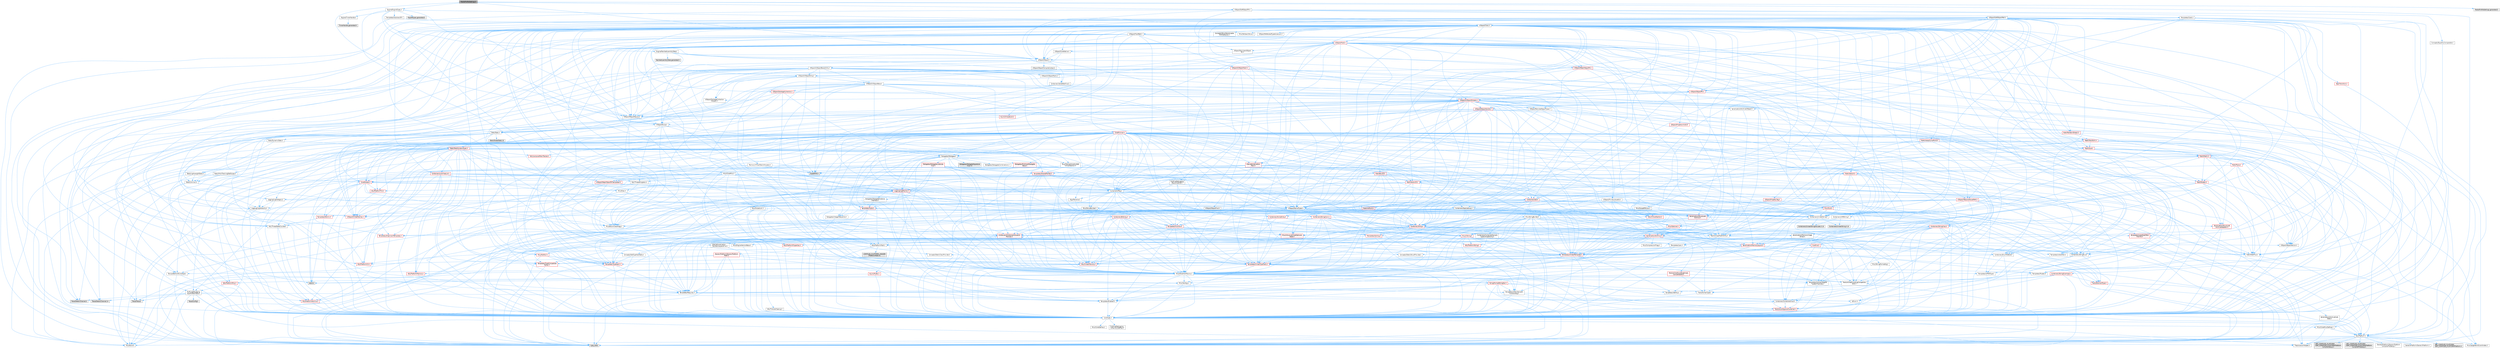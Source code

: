 digraph "MediaProfileSettings.h"
{
 // INTERACTIVE_SVG=YES
 // LATEX_PDF_SIZE
  bgcolor="transparent";
  edge [fontname=Helvetica,fontsize=10,labelfontname=Helvetica,labelfontsize=10];
  node [fontname=Helvetica,fontsize=10,shape=box,height=0.2,width=0.4];
  Node1 [id="Node000001",label="MediaProfileSettings.h",height=0.2,width=0.4,color="gray40", fillcolor="grey60", style="filled", fontcolor="black",tooltip=" "];
  Node1 -> Node2 [id="edge1_Node000001_Node000002",color="steelblue1",style="solid",tooltip=" "];
  Node2 [id="Node000002",label="CoreTypes.h",height=0.2,width=0.4,color="grey40", fillcolor="white", style="filled",URL="$dc/dec/CoreTypes_8h.html",tooltip=" "];
  Node2 -> Node3 [id="edge2_Node000002_Node000003",color="steelblue1",style="solid",tooltip=" "];
  Node3 [id="Node000003",label="HAL/Platform.h",height=0.2,width=0.4,color="grey40", fillcolor="white", style="filled",URL="$d9/dd0/Platform_8h.html",tooltip=" "];
  Node3 -> Node4 [id="edge3_Node000003_Node000004",color="steelblue1",style="solid",tooltip=" "];
  Node4 [id="Node000004",label="Misc/Build.h",height=0.2,width=0.4,color="grey40", fillcolor="white", style="filled",URL="$d3/dbb/Build_8h.html",tooltip=" "];
  Node3 -> Node5 [id="edge4_Node000003_Node000005",color="steelblue1",style="solid",tooltip=" "];
  Node5 [id="Node000005",label="Misc/LargeWorldCoordinates.h",height=0.2,width=0.4,color="grey40", fillcolor="white", style="filled",URL="$d2/dcb/LargeWorldCoordinates_8h.html",tooltip=" "];
  Node3 -> Node6 [id="edge5_Node000003_Node000006",color="steelblue1",style="solid",tooltip=" "];
  Node6 [id="Node000006",label="type_traits",height=0.2,width=0.4,color="grey60", fillcolor="#E0E0E0", style="filled",tooltip=" "];
  Node3 -> Node7 [id="edge6_Node000003_Node000007",color="steelblue1",style="solid",tooltip=" "];
  Node7 [id="Node000007",label="PreprocessorHelpers.h",height=0.2,width=0.4,color="grey40", fillcolor="white", style="filled",URL="$db/ddb/PreprocessorHelpers_8h.html",tooltip=" "];
  Node3 -> Node8 [id="edge7_Node000003_Node000008",color="steelblue1",style="solid",tooltip=" "];
  Node8 [id="Node000008",label="UBT_COMPILED_PLATFORM\l/UBT_COMPILED_PLATFORMPlatform\lCompilerPreSetup.h",height=0.2,width=0.4,color="grey60", fillcolor="#E0E0E0", style="filled",tooltip=" "];
  Node3 -> Node9 [id="edge8_Node000003_Node000009",color="steelblue1",style="solid",tooltip=" "];
  Node9 [id="Node000009",label="GenericPlatform/GenericPlatform\lCompilerPreSetup.h",height=0.2,width=0.4,color="grey40", fillcolor="white", style="filled",URL="$d9/dc8/GenericPlatformCompilerPreSetup_8h.html",tooltip=" "];
  Node3 -> Node10 [id="edge9_Node000003_Node000010",color="steelblue1",style="solid",tooltip=" "];
  Node10 [id="Node000010",label="GenericPlatform/GenericPlatform.h",height=0.2,width=0.4,color="grey40", fillcolor="white", style="filled",URL="$d6/d84/GenericPlatform_8h.html",tooltip=" "];
  Node3 -> Node11 [id="edge10_Node000003_Node000011",color="steelblue1",style="solid",tooltip=" "];
  Node11 [id="Node000011",label="UBT_COMPILED_PLATFORM\l/UBT_COMPILED_PLATFORMPlatform.h",height=0.2,width=0.4,color="grey60", fillcolor="#E0E0E0", style="filled",tooltip=" "];
  Node3 -> Node12 [id="edge11_Node000003_Node000012",color="steelblue1",style="solid",tooltip=" "];
  Node12 [id="Node000012",label="UBT_COMPILED_PLATFORM\l/UBT_COMPILED_PLATFORMPlatform\lCompilerSetup.h",height=0.2,width=0.4,color="grey60", fillcolor="#E0E0E0", style="filled",tooltip=" "];
  Node2 -> Node13 [id="edge12_Node000002_Node000013",color="steelblue1",style="solid",tooltip=" "];
  Node13 [id="Node000013",label="ProfilingDebugging\l/UMemoryDefines.h",height=0.2,width=0.4,color="grey40", fillcolor="white", style="filled",URL="$d2/da2/UMemoryDefines_8h.html",tooltip=" "];
  Node2 -> Node14 [id="edge13_Node000002_Node000014",color="steelblue1",style="solid",tooltip=" "];
  Node14 [id="Node000014",label="Misc/CoreMiscDefines.h",height=0.2,width=0.4,color="grey40", fillcolor="white", style="filled",URL="$da/d38/CoreMiscDefines_8h.html",tooltip=" "];
  Node14 -> Node3 [id="edge14_Node000014_Node000003",color="steelblue1",style="solid",tooltip=" "];
  Node14 -> Node7 [id="edge15_Node000014_Node000007",color="steelblue1",style="solid",tooltip=" "];
  Node2 -> Node15 [id="edge16_Node000002_Node000015",color="steelblue1",style="solid",tooltip=" "];
  Node15 [id="Node000015",label="Misc/CoreDefines.h",height=0.2,width=0.4,color="grey40", fillcolor="white", style="filled",URL="$d3/dd2/CoreDefines_8h.html",tooltip=" "];
  Node1 -> Node16 [id="edge17_Node000001_Node000016",color="steelblue1",style="solid",tooltip=" "];
  Node16 [id="Node000016",label="UObject/Object.h",height=0.2,width=0.4,color="grey40", fillcolor="white", style="filled",URL="$db/dbf/Object_8h.html",tooltip=" "];
  Node16 -> Node17 [id="edge18_Node000016_Node000017",color="steelblue1",style="solid",tooltip=" "];
  Node17 [id="Node000017",label="UObject/Script.h",height=0.2,width=0.4,color="grey40", fillcolor="white", style="filled",URL="$de/dc6/Script_8h.html",tooltip=" "];
  Node17 -> Node18 [id="edge19_Node000017_Node000018",color="steelblue1",style="solid",tooltip=" "];
  Node18 [id="Node000018",label="Delegates/Delegate.h",height=0.2,width=0.4,color="grey40", fillcolor="white", style="filled",URL="$d4/d80/Delegate_8h.html",tooltip=" "];
  Node18 -> Node2 [id="edge20_Node000018_Node000002",color="steelblue1",style="solid",tooltip=" "];
  Node18 -> Node19 [id="edge21_Node000018_Node000019",color="steelblue1",style="solid",tooltip=" "];
  Node19 [id="Node000019",label="Misc/AssertionMacros.h",height=0.2,width=0.4,color="grey40", fillcolor="white", style="filled",URL="$d0/dfa/AssertionMacros_8h.html",tooltip=" "];
  Node19 -> Node2 [id="edge22_Node000019_Node000002",color="steelblue1",style="solid",tooltip=" "];
  Node19 -> Node3 [id="edge23_Node000019_Node000003",color="steelblue1",style="solid",tooltip=" "];
  Node19 -> Node20 [id="edge24_Node000019_Node000020",color="steelblue1",style="solid",tooltip=" "];
  Node20 [id="Node000020",label="HAL/PlatformMisc.h",height=0.2,width=0.4,color="red", fillcolor="#FFF0F0", style="filled",URL="$d0/df5/PlatformMisc_8h.html",tooltip=" "];
  Node20 -> Node2 [id="edge25_Node000020_Node000002",color="steelblue1",style="solid",tooltip=" "];
  Node20 -> Node48 [id="edge26_Node000020_Node000048",color="steelblue1",style="solid",tooltip=" "];
  Node48 [id="Node000048",label="ProfilingDebugging\l/CpuProfilerTrace.h",height=0.2,width=0.4,color="grey40", fillcolor="white", style="filled",URL="$da/dcb/CpuProfilerTrace_8h.html",tooltip=" "];
  Node48 -> Node2 [id="edge27_Node000048_Node000002",color="steelblue1",style="solid",tooltip=" "];
  Node48 -> Node28 [id="edge28_Node000048_Node000028",color="steelblue1",style="solid",tooltip=" "];
  Node28 [id="Node000028",label="Containers/ContainersFwd.h",height=0.2,width=0.4,color="grey40", fillcolor="white", style="filled",URL="$d4/d0a/ContainersFwd_8h.html",tooltip=" "];
  Node28 -> Node3 [id="edge29_Node000028_Node000003",color="steelblue1",style="solid",tooltip=" "];
  Node28 -> Node2 [id="edge30_Node000028_Node000002",color="steelblue1",style="solid",tooltip=" "];
  Node28 -> Node25 [id="edge31_Node000028_Node000025",color="steelblue1",style="solid",tooltip=" "];
  Node25 [id="Node000025",label="Traits/IsContiguousContainer.h",height=0.2,width=0.4,color="red", fillcolor="#FFF0F0", style="filled",URL="$d5/d3c/IsContiguousContainer_8h.html",tooltip=" "];
  Node25 -> Node2 [id="edge32_Node000025_Node000002",color="steelblue1",style="solid",tooltip=" "];
  Node48 -> Node49 [id="edge33_Node000048_Node000049",color="steelblue1",style="solid",tooltip=" "];
  Node49 [id="Node000049",label="HAL/PlatformAtomics.h",height=0.2,width=0.4,color="red", fillcolor="#FFF0F0", style="filled",URL="$d3/d36/PlatformAtomics_8h.html",tooltip=" "];
  Node49 -> Node2 [id="edge34_Node000049_Node000002",color="steelblue1",style="solid",tooltip=" "];
  Node48 -> Node7 [id="edge35_Node000048_Node000007",color="steelblue1",style="solid",tooltip=" "];
  Node48 -> Node4 [id="edge36_Node000048_Node000004",color="steelblue1",style="solid",tooltip=" "];
  Node48 -> Node52 [id="edge37_Node000048_Node000052",color="steelblue1",style="solid",tooltip=" "];
  Node52 [id="Node000052",label="Trace/Config.h",height=0.2,width=0.4,color="grey60", fillcolor="#E0E0E0", style="filled",tooltip=" "];
  Node48 -> Node53 [id="edge38_Node000048_Node000053",color="steelblue1",style="solid",tooltip=" "];
  Node53 [id="Node000053",label="Trace/Detail/Channel.h",height=0.2,width=0.4,color="grey60", fillcolor="#E0E0E0", style="filled",tooltip=" "];
  Node48 -> Node54 [id="edge39_Node000048_Node000054",color="steelblue1",style="solid",tooltip=" "];
  Node54 [id="Node000054",label="Trace/Detail/Channel.inl",height=0.2,width=0.4,color="grey60", fillcolor="#E0E0E0", style="filled",tooltip=" "];
  Node48 -> Node55 [id="edge40_Node000048_Node000055",color="steelblue1",style="solid",tooltip=" "];
  Node55 [id="Node000055",label="Trace/Trace.h",height=0.2,width=0.4,color="grey60", fillcolor="#E0E0E0", style="filled",tooltip=" "];
  Node19 -> Node7 [id="edge41_Node000019_Node000007",color="steelblue1",style="solid",tooltip=" "];
  Node19 -> Node56 [id="edge42_Node000019_Node000056",color="steelblue1",style="solid",tooltip=" "];
  Node56 [id="Node000056",label="Templates/EnableIf.h",height=0.2,width=0.4,color="grey40", fillcolor="white", style="filled",URL="$d7/d60/EnableIf_8h.html",tooltip=" "];
  Node56 -> Node2 [id="edge43_Node000056_Node000002",color="steelblue1",style="solid",tooltip=" "];
  Node19 -> Node57 [id="edge44_Node000019_Node000057",color="steelblue1",style="solid",tooltip=" "];
  Node57 [id="Node000057",label="Templates/IsArrayOrRefOf\lTypeByPredicate.h",height=0.2,width=0.4,color="grey40", fillcolor="white", style="filled",URL="$d6/da1/IsArrayOrRefOfTypeByPredicate_8h.html",tooltip=" "];
  Node57 -> Node2 [id="edge45_Node000057_Node000002",color="steelblue1",style="solid",tooltip=" "];
  Node19 -> Node58 [id="edge46_Node000019_Node000058",color="steelblue1",style="solid",tooltip=" "];
  Node58 [id="Node000058",label="Templates/IsValidVariadic\lFunctionArg.h",height=0.2,width=0.4,color="grey40", fillcolor="white", style="filled",URL="$d0/dc8/IsValidVariadicFunctionArg_8h.html",tooltip=" "];
  Node58 -> Node2 [id="edge47_Node000058_Node000002",color="steelblue1",style="solid",tooltip=" "];
  Node58 -> Node59 [id="edge48_Node000058_Node000059",color="steelblue1",style="solid",tooltip=" "];
  Node59 [id="Node000059",label="IsEnum.h",height=0.2,width=0.4,color="grey40", fillcolor="white", style="filled",URL="$d4/de5/IsEnum_8h.html",tooltip=" "];
  Node58 -> Node6 [id="edge49_Node000058_Node000006",color="steelblue1",style="solid",tooltip=" "];
  Node19 -> Node60 [id="edge50_Node000019_Node000060",color="steelblue1",style="solid",tooltip=" "];
  Node60 [id="Node000060",label="Traits/IsCharEncodingCompatible\lWith.h",height=0.2,width=0.4,color="grey40", fillcolor="white", style="filled",URL="$df/dd1/IsCharEncodingCompatibleWith_8h.html",tooltip=" "];
  Node60 -> Node6 [id="edge51_Node000060_Node000006",color="steelblue1",style="solid",tooltip=" "];
  Node60 -> Node61 [id="edge52_Node000060_Node000061",color="steelblue1",style="solid",tooltip=" "];
  Node61 [id="Node000061",label="Traits/IsCharType.h",height=0.2,width=0.4,color="grey40", fillcolor="white", style="filled",URL="$db/d51/IsCharType_8h.html",tooltip=" "];
  Node61 -> Node2 [id="edge53_Node000061_Node000002",color="steelblue1",style="solid",tooltip=" "];
  Node19 -> Node62 [id="edge54_Node000019_Node000062",color="steelblue1",style="solid",tooltip=" "];
  Node62 [id="Node000062",label="Misc/VarArgs.h",height=0.2,width=0.4,color="grey40", fillcolor="white", style="filled",URL="$d5/d6f/VarArgs_8h.html",tooltip=" "];
  Node62 -> Node2 [id="edge55_Node000062_Node000002",color="steelblue1",style="solid",tooltip=" "];
  Node19 -> Node63 [id="edge56_Node000019_Node000063",color="steelblue1",style="solid",tooltip=" "];
  Node63 [id="Node000063",label="String/FormatStringSan.h",height=0.2,width=0.4,color="red", fillcolor="#FFF0F0", style="filled",URL="$d3/d8b/FormatStringSan_8h.html",tooltip=" "];
  Node63 -> Node6 [id="edge57_Node000063_Node000006",color="steelblue1",style="solid",tooltip=" "];
  Node63 -> Node2 [id="edge58_Node000063_Node000002",color="steelblue1",style="solid",tooltip=" "];
  Node63 -> Node64 [id="edge59_Node000063_Node000064",color="steelblue1",style="solid",tooltip=" "];
  Node64 [id="Node000064",label="Templates/Requires.h",height=0.2,width=0.4,color="grey40", fillcolor="white", style="filled",URL="$dc/d96/Requires_8h.html",tooltip=" "];
  Node64 -> Node56 [id="edge60_Node000064_Node000056",color="steelblue1",style="solid",tooltip=" "];
  Node64 -> Node6 [id="edge61_Node000064_Node000006",color="steelblue1",style="solid",tooltip=" "];
  Node63 -> Node65 [id="edge62_Node000063_Node000065",color="steelblue1",style="solid",tooltip=" "];
  Node65 [id="Node000065",label="Templates/Identity.h",height=0.2,width=0.4,color="grey40", fillcolor="white", style="filled",URL="$d0/dd5/Identity_8h.html",tooltip=" "];
  Node63 -> Node58 [id="edge63_Node000063_Node000058",color="steelblue1",style="solid",tooltip=" "];
  Node63 -> Node61 [id="edge64_Node000063_Node000061",color="steelblue1",style="solid",tooltip=" "];
  Node63 -> Node28 [id="edge65_Node000063_Node000028",color="steelblue1",style="solid",tooltip=" "];
  Node19 -> Node69 [id="edge66_Node000019_Node000069",color="steelblue1",style="solid",tooltip=" "];
  Node69 [id="Node000069",label="atomic",height=0.2,width=0.4,color="grey60", fillcolor="#E0E0E0", style="filled",tooltip=" "];
  Node18 -> Node70 [id="edge67_Node000018_Node000070",color="steelblue1",style="solid",tooltip=" "];
  Node70 [id="Node000070",label="UObject/NameTypes.h",height=0.2,width=0.4,color="grey40", fillcolor="white", style="filled",URL="$d6/d35/NameTypes_8h.html",tooltip=" "];
  Node70 -> Node2 [id="edge68_Node000070_Node000002",color="steelblue1",style="solid",tooltip=" "];
  Node70 -> Node19 [id="edge69_Node000070_Node000019",color="steelblue1",style="solid",tooltip=" "];
  Node70 -> Node71 [id="edge70_Node000070_Node000071",color="steelblue1",style="solid",tooltip=" "];
  Node71 [id="Node000071",label="HAL/UnrealMemory.h",height=0.2,width=0.4,color="red", fillcolor="#FFF0F0", style="filled",URL="$d9/d96/UnrealMemory_8h.html",tooltip=" "];
  Node71 -> Node2 [id="edge71_Node000071_Node000002",color="steelblue1",style="solid",tooltip=" "];
  Node71 -> Node88 [id="edge72_Node000071_Node000088",color="steelblue1",style="solid",tooltip=" "];
  Node88 [id="Node000088",label="HAL/PlatformMemory.h",height=0.2,width=0.4,color="red", fillcolor="#FFF0F0", style="filled",URL="$de/d68/PlatformMemory_8h.html",tooltip=" "];
  Node88 -> Node2 [id="edge73_Node000088_Node000002",color="steelblue1",style="solid",tooltip=" "];
  Node70 -> Node92 [id="edge74_Node000070_Node000092",color="steelblue1",style="solid",tooltip=" "];
  Node92 [id="Node000092",label="Templates/UnrealTypeTraits.h",height=0.2,width=0.4,color="red", fillcolor="#FFF0F0", style="filled",URL="$d2/d2d/UnrealTypeTraits_8h.html",tooltip=" "];
  Node92 -> Node2 [id="edge75_Node000092_Node000002",color="steelblue1",style="solid",tooltip=" "];
  Node92 -> Node19 [id="edge76_Node000092_Node000019",color="steelblue1",style="solid",tooltip=" "];
  Node92 -> Node56 [id="edge77_Node000092_Node000056",color="steelblue1",style="solid",tooltip=" "];
  Node92 -> Node59 [id="edge78_Node000092_Node000059",color="steelblue1",style="solid",tooltip=" "];
  Node92 -> Node94 [id="edge79_Node000092_Node000094",color="steelblue1",style="solid",tooltip=" "];
  Node94 [id="Node000094",label="Templates/Models.h",height=0.2,width=0.4,color="grey40", fillcolor="white", style="filled",URL="$d3/d0c/Models_8h.html",tooltip=" "];
  Node94 -> Node65 [id="edge80_Node000094_Node000065",color="steelblue1",style="solid",tooltip=" "];
  Node92 -> Node95 [id="edge81_Node000092_Node000095",color="steelblue1",style="solid",tooltip=" "];
  Node95 [id="Node000095",label="Templates/IsPODType.h",height=0.2,width=0.4,color="grey40", fillcolor="white", style="filled",URL="$d7/db1/IsPODType_8h.html",tooltip=" "];
  Node95 -> Node2 [id="edge82_Node000095_Node000002",color="steelblue1",style="solid",tooltip=" "];
  Node92 -> Node96 [id="edge83_Node000092_Node000096",color="steelblue1",style="solid",tooltip=" "];
  Node96 [id="Node000096",label="Templates/IsUECoreType.h",height=0.2,width=0.4,color="grey40", fillcolor="white", style="filled",URL="$d1/db8/IsUECoreType_8h.html",tooltip=" "];
  Node96 -> Node2 [id="edge84_Node000096_Node000002",color="steelblue1",style="solid",tooltip=" "];
  Node96 -> Node6 [id="edge85_Node000096_Node000006",color="steelblue1",style="solid",tooltip=" "];
  Node70 -> Node97 [id="edge86_Node000070_Node000097",color="steelblue1",style="solid",tooltip=" "];
  Node97 [id="Node000097",label="Templates/UnrealTemplate.h",height=0.2,width=0.4,color="red", fillcolor="#FFF0F0", style="filled",URL="$d4/d24/UnrealTemplate_8h.html",tooltip=" "];
  Node97 -> Node2 [id="edge87_Node000097_Node000002",color="steelblue1",style="solid",tooltip=" "];
  Node97 -> Node71 [id="edge88_Node000097_Node000071",color="steelblue1",style="solid",tooltip=" "];
  Node97 -> Node92 [id="edge89_Node000097_Node000092",color="steelblue1",style="solid",tooltip=" "];
  Node97 -> Node64 [id="edge90_Node000097_Node000064",color="steelblue1",style="solid",tooltip=" "];
  Node97 -> Node101 [id="edge91_Node000097_Node000101",color="steelblue1",style="solid",tooltip=" "];
  Node101 [id="Node000101",label="Templates/TypeCompatible\lBytes.h",height=0.2,width=0.4,color="red", fillcolor="#FFF0F0", style="filled",URL="$df/d0a/TypeCompatibleBytes_8h.html",tooltip=" "];
  Node101 -> Node2 [id="edge92_Node000101_Node000002",color="steelblue1",style="solid",tooltip=" "];
  Node101 -> Node6 [id="edge93_Node000101_Node000006",color="steelblue1",style="solid",tooltip=" "];
  Node97 -> Node65 [id="edge94_Node000097_Node000065",color="steelblue1",style="solid",tooltip=" "];
  Node97 -> Node25 [id="edge95_Node000097_Node000025",color="steelblue1",style="solid",tooltip=" "];
  Node97 -> Node6 [id="edge96_Node000097_Node000006",color="steelblue1",style="solid",tooltip=" "];
  Node70 -> Node103 [id="edge97_Node000070_Node000103",color="steelblue1",style="solid",tooltip=" "];
  Node103 [id="Node000103",label="Containers/UnrealString.h",height=0.2,width=0.4,color="grey40", fillcolor="white", style="filled",URL="$d5/dba/UnrealString_8h.html",tooltip=" "];
  Node103 -> Node104 [id="edge98_Node000103_Node000104",color="steelblue1",style="solid",tooltip=" "];
  Node104 [id="Node000104",label="Containers/UnrealStringIncludes.h.inl",height=0.2,width=0.4,color="grey60", fillcolor="#E0E0E0", style="filled",tooltip=" "];
  Node103 -> Node105 [id="edge99_Node000103_Node000105",color="steelblue1",style="solid",tooltip=" "];
  Node105 [id="Node000105",label="Containers/UnrealString.h.inl",height=0.2,width=0.4,color="grey60", fillcolor="#E0E0E0", style="filled",tooltip=" "];
  Node103 -> Node106 [id="edge100_Node000103_Node000106",color="steelblue1",style="solid",tooltip=" "];
  Node106 [id="Node000106",label="Misc/StringFormatArg.h",height=0.2,width=0.4,color="grey40", fillcolor="white", style="filled",URL="$d2/d16/StringFormatArg_8h.html",tooltip=" "];
  Node106 -> Node28 [id="edge101_Node000106_Node000028",color="steelblue1",style="solid",tooltip=" "];
  Node70 -> Node107 [id="edge102_Node000070_Node000107",color="steelblue1",style="solid",tooltip=" "];
  Node107 [id="Node000107",label="HAL/CriticalSection.h",height=0.2,width=0.4,color="red", fillcolor="#FFF0F0", style="filled",URL="$d6/d90/CriticalSection_8h.html",tooltip=" "];
  Node70 -> Node110 [id="edge103_Node000070_Node000110",color="steelblue1",style="solid",tooltip=" "];
  Node110 [id="Node000110",label="Containers/StringConv.h",height=0.2,width=0.4,color="red", fillcolor="#FFF0F0", style="filled",URL="$d3/ddf/StringConv_8h.html",tooltip=" "];
  Node110 -> Node2 [id="edge104_Node000110_Node000002",color="steelblue1",style="solid",tooltip=" "];
  Node110 -> Node19 [id="edge105_Node000110_Node000019",color="steelblue1",style="solid",tooltip=" "];
  Node110 -> Node111 [id="edge106_Node000110_Node000111",color="steelblue1",style="solid",tooltip=" "];
  Node111 [id="Node000111",label="Containers/ContainerAllocation\lPolicies.h",height=0.2,width=0.4,color="red", fillcolor="#FFF0F0", style="filled",URL="$d7/dff/ContainerAllocationPolicies_8h.html",tooltip=" "];
  Node111 -> Node2 [id="edge107_Node000111_Node000002",color="steelblue1",style="solid",tooltip=" "];
  Node111 -> Node111 [id="edge108_Node000111_Node000111",color="steelblue1",style="solid",tooltip=" "];
  Node111 -> Node113 [id="edge109_Node000111_Node000113",color="steelblue1",style="solid",tooltip=" "];
  Node113 [id="Node000113",label="HAL/PlatformMath.h",height=0.2,width=0.4,color="grey40", fillcolor="white", style="filled",URL="$dc/d53/PlatformMath_8h.html",tooltip=" "];
  Node113 -> Node2 [id="edge110_Node000113_Node000002",color="steelblue1",style="solid",tooltip=" "];
  Node113 -> Node114 [id="edge111_Node000113_Node000114",color="steelblue1",style="solid",tooltip=" "];
  Node114 [id="Node000114",label="GenericPlatform/GenericPlatform\lMath.h",height=0.2,width=0.4,color="red", fillcolor="#FFF0F0", style="filled",URL="$d5/d79/GenericPlatformMath_8h.html",tooltip=" "];
  Node114 -> Node2 [id="edge112_Node000114_Node000002",color="steelblue1",style="solid",tooltip=" "];
  Node114 -> Node28 [id="edge113_Node000114_Node000028",color="steelblue1",style="solid",tooltip=" "];
  Node114 -> Node32 [id="edge114_Node000114_Node000032",color="steelblue1",style="solid",tooltip=" "];
  Node32 [id="Node000032",label="HAL/PlatformCrt.h",height=0.2,width=0.4,color="red", fillcolor="#FFF0F0", style="filled",URL="$d8/d75/PlatformCrt_8h.html",tooltip=" "];
  Node114 -> Node92 [id="edge115_Node000114_Node000092",color="steelblue1",style="solid",tooltip=" "];
  Node114 -> Node64 [id="edge116_Node000114_Node000064",color="steelblue1",style="solid",tooltip=" "];
  Node114 -> Node101 [id="edge117_Node000114_Node000101",color="steelblue1",style="solid",tooltip=" "];
  Node114 -> Node6 [id="edge118_Node000114_Node000006",color="steelblue1",style="solid",tooltip=" "];
  Node113 -> Node120 [id="edge119_Node000113_Node000120",color="steelblue1",style="solid",tooltip=" "];
  Node120 [id="Node000120",label="COMPILED_PLATFORM_HEADER\l(PlatformMath.h)",height=0.2,width=0.4,color="grey60", fillcolor="#E0E0E0", style="filled",tooltip=" "];
  Node111 -> Node71 [id="edge120_Node000111_Node000071",color="steelblue1",style="solid",tooltip=" "];
  Node111 -> Node19 [id="edge121_Node000111_Node000019",color="steelblue1",style="solid",tooltip=" "];
  Node111 -> Node101 [id="edge122_Node000111_Node000101",color="steelblue1",style="solid",tooltip=" "];
  Node111 -> Node6 [id="edge123_Node000111_Node000006",color="steelblue1",style="solid",tooltip=" "];
  Node110 -> Node123 [id="edge124_Node000110_Node000123",color="steelblue1",style="solid",tooltip=" "];
  Node123 [id="Node000123",label="Containers/Array.h",height=0.2,width=0.4,color="red", fillcolor="#FFF0F0", style="filled",URL="$df/dd0/Array_8h.html",tooltip=" "];
  Node123 -> Node2 [id="edge125_Node000123_Node000002",color="steelblue1",style="solid",tooltip=" "];
  Node123 -> Node19 [id="edge126_Node000123_Node000019",color="steelblue1",style="solid",tooltip=" "];
  Node123 -> Node124 [id="edge127_Node000123_Node000124",color="steelblue1",style="solid",tooltip=" "];
  Node124 [id="Node000124",label="Misc/IntrusiveUnsetOptional\lState.h",height=0.2,width=0.4,color="red", fillcolor="#FFF0F0", style="filled",URL="$d2/d0a/IntrusiveUnsetOptionalState_8h.html",tooltip=" "];
  Node123 -> Node71 [id="edge128_Node000123_Node000071",color="steelblue1",style="solid",tooltip=" "];
  Node123 -> Node92 [id="edge129_Node000123_Node000092",color="steelblue1",style="solid",tooltip=" "];
  Node123 -> Node97 [id="edge130_Node000123_Node000097",color="steelblue1",style="solid",tooltip=" "];
  Node123 -> Node111 [id="edge131_Node000123_Node000111",color="steelblue1",style="solid",tooltip=" "];
  Node123 -> Node129 [id="edge132_Node000123_Node000129",color="steelblue1",style="solid",tooltip=" "];
  Node129 [id="Node000129",label="Containers/ContainerElement\lTypeCompatibility.h",height=0.2,width=0.4,color="grey40", fillcolor="white", style="filled",URL="$df/ddf/ContainerElementTypeCompatibility_8h.html",tooltip=" "];
  Node129 -> Node2 [id="edge133_Node000129_Node000002",color="steelblue1",style="solid",tooltip=" "];
  Node129 -> Node92 [id="edge134_Node000129_Node000092",color="steelblue1",style="solid",tooltip=" "];
  Node123 -> Node130 [id="edge135_Node000123_Node000130",color="steelblue1",style="solid",tooltip=" "];
  Node130 [id="Node000130",label="Serialization/Archive.h",height=0.2,width=0.4,color="red", fillcolor="#FFF0F0", style="filled",URL="$d7/d3b/Archive_8h.html",tooltip=" "];
  Node130 -> Node27 [id="edge136_Node000130_Node000027",color="steelblue1",style="solid",tooltip=" "];
  Node27 [id="Node000027",label="CoreFwd.h",height=0.2,width=0.4,color="red", fillcolor="#FFF0F0", style="filled",URL="$d1/d1e/CoreFwd_8h.html",tooltip=" "];
  Node27 -> Node2 [id="edge137_Node000027_Node000002",color="steelblue1",style="solid",tooltip=" "];
  Node27 -> Node28 [id="edge138_Node000027_Node000028",color="steelblue1",style="solid",tooltip=" "];
  Node27 -> Node29 [id="edge139_Node000027_Node000029",color="steelblue1",style="solid",tooltip=" "];
  Node29 [id="Node000029",label="Math/MathFwd.h",height=0.2,width=0.4,color="grey40", fillcolor="white", style="filled",URL="$d2/d10/MathFwd_8h.html",tooltip=" "];
  Node29 -> Node3 [id="edge140_Node000029_Node000003",color="steelblue1",style="solid",tooltip=" "];
  Node130 -> Node2 [id="edge141_Node000130_Node000002",color="steelblue1",style="solid",tooltip=" "];
  Node130 -> Node131 [id="edge142_Node000130_Node000131",color="steelblue1",style="solid",tooltip=" "];
  Node131 [id="Node000131",label="HAL/PlatformProperties.h",height=0.2,width=0.4,color="red", fillcolor="#FFF0F0", style="filled",URL="$d9/db0/PlatformProperties_8h.html",tooltip=" "];
  Node131 -> Node2 [id="edge143_Node000131_Node000002",color="steelblue1",style="solid",tooltip=" "];
  Node130 -> Node134 [id="edge144_Node000130_Node000134",color="steelblue1",style="solid",tooltip=" "];
  Node134 [id="Node000134",label="Internationalization\l/TextNamespaceFwd.h",height=0.2,width=0.4,color="grey40", fillcolor="white", style="filled",URL="$d8/d97/TextNamespaceFwd_8h.html",tooltip=" "];
  Node134 -> Node2 [id="edge145_Node000134_Node000002",color="steelblue1",style="solid",tooltip=" "];
  Node130 -> Node29 [id="edge146_Node000130_Node000029",color="steelblue1",style="solid",tooltip=" "];
  Node130 -> Node19 [id="edge147_Node000130_Node000019",color="steelblue1",style="solid",tooltip=" "];
  Node130 -> Node4 [id="edge148_Node000130_Node000004",color="steelblue1",style="solid",tooltip=" "];
  Node130 -> Node43 [id="edge149_Node000130_Node000043",color="steelblue1",style="solid",tooltip=" "];
  Node43 [id="Node000043",label="Misc/CompressionFlags.h",height=0.2,width=0.4,color="grey40", fillcolor="white", style="filled",URL="$d9/d76/CompressionFlags_8h.html",tooltip=" "];
  Node130 -> Node135 [id="edge150_Node000130_Node000135",color="steelblue1",style="solid",tooltip=" "];
  Node135 [id="Node000135",label="Misc/EngineVersionBase.h",height=0.2,width=0.4,color="grey40", fillcolor="white", style="filled",URL="$d5/d2b/EngineVersionBase_8h.html",tooltip=" "];
  Node135 -> Node2 [id="edge151_Node000135_Node000002",color="steelblue1",style="solid",tooltip=" "];
  Node130 -> Node62 [id="edge152_Node000130_Node000062",color="steelblue1",style="solid",tooltip=" "];
  Node130 -> Node136 [id="edge153_Node000130_Node000136",color="steelblue1",style="solid",tooltip=" "];
  Node136 [id="Node000136",label="Serialization/ArchiveCook\lData.h",height=0.2,width=0.4,color="grey40", fillcolor="white", style="filled",URL="$dc/db6/ArchiveCookData_8h.html",tooltip=" "];
  Node136 -> Node3 [id="edge154_Node000136_Node000003",color="steelblue1",style="solid",tooltip=" "];
  Node130 -> Node56 [id="edge155_Node000130_Node000056",color="steelblue1",style="solid",tooltip=" "];
  Node130 -> Node57 [id="edge156_Node000130_Node000057",color="steelblue1",style="solid",tooltip=" "];
  Node130 -> Node58 [id="edge157_Node000130_Node000058",color="steelblue1",style="solid",tooltip=" "];
  Node130 -> Node97 [id="edge158_Node000130_Node000097",color="steelblue1",style="solid",tooltip=" "];
  Node130 -> Node60 [id="edge159_Node000130_Node000060",color="steelblue1",style="solid",tooltip=" "];
  Node130 -> Node139 [id="edge160_Node000130_Node000139",color="steelblue1",style="solid",tooltip=" "];
  Node139 [id="Node000139",label="UObject/ObjectVersion.h",height=0.2,width=0.4,color="grey40", fillcolor="white", style="filled",URL="$da/d63/ObjectVersion_8h.html",tooltip=" "];
  Node139 -> Node2 [id="edge161_Node000139_Node000002",color="steelblue1",style="solid",tooltip=" "];
  Node123 -> Node140 [id="edge162_Node000123_Node000140",color="steelblue1",style="solid",tooltip=" "];
  Node140 [id="Node000140",label="Serialization/MemoryImage\lWriter.h",height=0.2,width=0.4,color="grey40", fillcolor="white", style="filled",URL="$d0/d08/MemoryImageWriter_8h.html",tooltip=" "];
  Node140 -> Node2 [id="edge163_Node000140_Node000002",color="steelblue1",style="solid",tooltip=" "];
  Node140 -> Node141 [id="edge164_Node000140_Node000141",color="steelblue1",style="solid",tooltip=" "];
  Node141 [id="Node000141",label="Serialization/MemoryLayout.h",height=0.2,width=0.4,color="red", fillcolor="#FFF0F0", style="filled",URL="$d7/d66/MemoryLayout_8h.html",tooltip=" "];
  Node141 -> Node142 [id="edge165_Node000141_Node000142",color="steelblue1",style="solid",tooltip=" "];
  Node142 [id="Node000142",label="Concepts/StaticClassProvider.h",height=0.2,width=0.4,color="grey40", fillcolor="white", style="filled",URL="$dd/d83/StaticClassProvider_8h.html",tooltip=" "];
  Node141 -> Node143 [id="edge166_Node000141_Node000143",color="steelblue1",style="solid",tooltip=" "];
  Node143 [id="Node000143",label="Concepts/StaticStructProvider.h",height=0.2,width=0.4,color="grey40", fillcolor="white", style="filled",URL="$d5/d77/StaticStructProvider_8h.html",tooltip=" "];
  Node141 -> Node144 [id="edge167_Node000141_Node000144",color="steelblue1",style="solid",tooltip=" "];
  Node144 [id="Node000144",label="Containers/EnumAsByte.h",height=0.2,width=0.4,color="grey40", fillcolor="white", style="filled",URL="$d6/d9a/EnumAsByte_8h.html",tooltip=" "];
  Node144 -> Node2 [id="edge168_Node000144_Node000002",color="steelblue1",style="solid",tooltip=" "];
  Node144 -> Node95 [id="edge169_Node000144_Node000095",color="steelblue1",style="solid",tooltip=" "];
  Node144 -> Node145 [id="edge170_Node000144_Node000145",color="steelblue1",style="solid",tooltip=" "];
  Node145 [id="Node000145",label="Templates/TypeHash.h",height=0.2,width=0.4,color="red", fillcolor="#FFF0F0", style="filled",URL="$d1/d62/TypeHash_8h.html",tooltip=" "];
  Node145 -> Node2 [id="edge171_Node000145_Node000002",color="steelblue1",style="solid",tooltip=" "];
  Node145 -> Node64 [id="edge172_Node000145_Node000064",color="steelblue1",style="solid",tooltip=" "];
  Node145 -> Node6 [id="edge173_Node000145_Node000006",color="steelblue1",style="solid",tooltip=" "];
  Node141 -> Node22 [id="edge174_Node000141_Node000022",color="steelblue1",style="solid",tooltip=" "];
  Node22 [id="Node000022",label="Containers/StringFwd.h",height=0.2,width=0.4,color="grey40", fillcolor="white", style="filled",URL="$df/d37/StringFwd_8h.html",tooltip=" "];
  Node22 -> Node2 [id="edge175_Node000022_Node000002",color="steelblue1",style="solid",tooltip=" "];
  Node22 -> Node23 [id="edge176_Node000022_Node000023",color="steelblue1",style="solid",tooltip=" "];
  Node23 [id="Node000023",label="Traits/ElementType.h",height=0.2,width=0.4,color="red", fillcolor="#FFF0F0", style="filled",URL="$d5/d4f/ElementType_8h.html",tooltip=" "];
  Node23 -> Node3 [id="edge177_Node000023_Node000003",color="steelblue1",style="solid",tooltip=" "];
  Node23 -> Node6 [id="edge178_Node000023_Node000006",color="steelblue1",style="solid",tooltip=" "];
  Node22 -> Node25 [id="edge179_Node000022_Node000025",color="steelblue1",style="solid",tooltip=" "];
  Node141 -> Node71 [id="edge180_Node000141_Node000071",color="steelblue1",style="solid",tooltip=" "];
  Node141 -> Node56 [id="edge181_Node000141_Node000056",color="steelblue1",style="solid",tooltip=" "];
  Node141 -> Node153 [id="edge182_Node000141_Node000153",color="steelblue1",style="solid",tooltip=" "];
  Node153 [id="Node000153",label="Templates/IsAbstract.h",height=0.2,width=0.4,color="grey40", fillcolor="white", style="filled",URL="$d8/db7/IsAbstract_8h.html",tooltip=" "];
  Node141 -> Node94 [id="edge183_Node000141_Node000094",color="steelblue1",style="solid",tooltip=" "];
  Node141 -> Node97 [id="edge184_Node000141_Node000097",color="steelblue1",style="solid",tooltip=" "];
  Node123 -> Node167 [id="edge185_Node000123_Node000167",color="steelblue1",style="solid",tooltip=" "];
  Node167 [id="Node000167",label="Concepts/GetTypeHashable.h",height=0.2,width=0.4,color="grey40", fillcolor="white", style="filled",URL="$d3/da2/GetTypeHashable_8h.html",tooltip=" "];
  Node167 -> Node2 [id="edge186_Node000167_Node000002",color="steelblue1",style="solid",tooltip=" "];
  Node167 -> Node145 [id="edge187_Node000167_Node000145",color="steelblue1",style="solid",tooltip=" "];
  Node123 -> Node161 [id="edge188_Node000123_Node000161",color="steelblue1",style="solid",tooltip=" "];
  Node161 [id="Node000161",label="Templates/Less.h",height=0.2,width=0.4,color="grey40", fillcolor="white", style="filled",URL="$de/dc8/Less_8h.html",tooltip=" "];
  Node161 -> Node2 [id="edge189_Node000161_Node000002",color="steelblue1",style="solid",tooltip=" "];
  Node161 -> Node97 [id="edge190_Node000161_Node000097",color="steelblue1",style="solid",tooltip=" "];
  Node123 -> Node168 [id="edge191_Node000123_Node000168",color="steelblue1",style="solid",tooltip=" "];
  Node168 [id="Node000168",label="Templates/LosesQualifiers\lFromTo.h",height=0.2,width=0.4,color="red", fillcolor="#FFF0F0", style="filled",URL="$d2/db3/LosesQualifiersFromTo_8h.html",tooltip=" "];
  Node168 -> Node6 [id="edge192_Node000168_Node000006",color="steelblue1",style="solid",tooltip=" "];
  Node123 -> Node64 [id="edge193_Node000123_Node000064",color="steelblue1",style="solid",tooltip=" "];
  Node123 -> Node169 [id="edge194_Node000123_Node000169",color="steelblue1",style="solid",tooltip=" "];
  Node169 [id="Node000169",label="Templates/Sorting.h",height=0.2,width=0.4,color="red", fillcolor="#FFF0F0", style="filled",URL="$d3/d9e/Sorting_8h.html",tooltip=" "];
  Node169 -> Node2 [id="edge195_Node000169_Node000002",color="steelblue1",style="solid",tooltip=" "];
  Node169 -> Node113 [id="edge196_Node000169_Node000113",color="steelblue1",style="solid",tooltip=" "];
  Node169 -> Node161 [id="edge197_Node000169_Node000161",color="steelblue1",style="solid",tooltip=" "];
  Node123 -> Node173 [id="edge198_Node000123_Node000173",color="steelblue1",style="solid",tooltip=" "];
  Node173 [id="Node000173",label="Templates/AlignmentTemplates.h",height=0.2,width=0.4,color="red", fillcolor="#FFF0F0", style="filled",URL="$dd/d32/AlignmentTemplates_8h.html",tooltip=" "];
  Node173 -> Node2 [id="edge199_Node000173_Node000002",color="steelblue1",style="solid",tooltip=" "];
  Node123 -> Node23 [id="edge200_Node000123_Node000023",color="steelblue1",style="solid",tooltip=" "];
  Node123 -> Node6 [id="edge201_Node000123_Node000006",color="steelblue1",style="solid",tooltip=" "];
  Node110 -> Node147 [id="edge202_Node000110_Node000147",color="steelblue1",style="solid",tooltip=" "];
  Node147 [id="Node000147",label="Misc/CString.h",height=0.2,width=0.4,color="red", fillcolor="#FFF0F0", style="filled",URL="$d2/d49/CString_8h.html",tooltip=" "];
  Node147 -> Node2 [id="edge203_Node000147_Node000002",color="steelblue1",style="solid",tooltip=" "];
  Node147 -> Node32 [id="edge204_Node000147_Node000032",color="steelblue1",style="solid",tooltip=" "];
  Node147 -> Node73 [id="edge205_Node000147_Node000073",color="steelblue1",style="solid",tooltip=" "];
  Node73 [id="Node000073",label="HAL/PlatformString.h",height=0.2,width=0.4,color="red", fillcolor="#FFF0F0", style="filled",URL="$db/db5/PlatformString_8h.html",tooltip=" "];
  Node73 -> Node2 [id="edge206_Node000073_Node000002",color="steelblue1",style="solid",tooltip=" "];
  Node147 -> Node19 [id="edge207_Node000147_Node000019",color="steelblue1",style="solid",tooltip=" "];
  Node147 -> Node62 [id="edge208_Node000147_Node000062",color="steelblue1",style="solid",tooltip=" "];
  Node147 -> Node57 [id="edge209_Node000147_Node000057",color="steelblue1",style="solid",tooltip=" "];
  Node147 -> Node58 [id="edge210_Node000147_Node000058",color="steelblue1",style="solid",tooltip=" "];
  Node147 -> Node60 [id="edge211_Node000147_Node000060",color="steelblue1",style="solid",tooltip=" "];
  Node110 -> Node97 [id="edge212_Node000110_Node000097",color="steelblue1",style="solid",tooltip=" "];
  Node110 -> Node92 [id="edge213_Node000110_Node000092",color="steelblue1",style="solid",tooltip=" "];
  Node110 -> Node23 [id="edge214_Node000110_Node000023",color="steelblue1",style="solid",tooltip=" "];
  Node110 -> Node60 [id="edge215_Node000110_Node000060",color="steelblue1",style="solid",tooltip=" "];
  Node110 -> Node25 [id="edge216_Node000110_Node000025",color="steelblue1",style="solid",tooltip=" "];
  Node110 -> Node6 [id="edge217_Node000110_Node000006",color="steelblue1",style="solid",tooltip=" "];
  Node70 -> Node22 [id="edge218_Node000070_Node000022",color="steelblue1",style="solid",tooltip=" "];
  Node70 -> Node175 [id="edge219_Node000070_Node000175",color="steelblue1",style="solid",tooltip=" "];
  Node175 [id="Node000175",label="UObject/UnrealNames.h",height=0.2,width=0.4,color="red", fillcolor="#FFF0F0", style="filled",URL="$d8/db1/UnrealNames_8h.html",tooltip=" "];
  Node175 -> Node2 [id="edge220_Node000175_Node000002",color="steelblue1",style="solid",tooltip=" "];
  Node70 -> Node79 [id="edge221_Node000070_Node000079",color="steelblue1",style="solid",tooltip=" "];
  Node79 [id="Node000079",label="Templates/Atomic.h",height=0.2,width=0.4,color="red", fillcolor="#FFF0F0", style="filled",URL="$d3/d91/Atomic_8h.html",tooltip=" "];
  Node79 -> Node80 [id="edge222_Node000079_Node000080",color="steelblue1",style="solid",tooltip=" "];
  Node80 [id="Node000080",label="HAL/ThreadSafeCounter.h",height=0.2,width=0.4,color="grey40", fillcolor="white", style="filled",URL="$dc/dc9/ThreadSafeCounter_8h.html",tooltip=" "];
  Node80 -> Node2 [id="edge223_Node000080_Node000002",color="steelblue1",style="solid",tooltip=" "];
  Node80 -> Node49 [id="edge224_Node000080_Node000049",color="steelblue1",style="solid",tooltip=" "];
  Node79 -> Node69 [id="edge225_Node000079_Node000069",color="steelblue1",style="solid",tooltip=" "];
  Node70 -> Node141 [id="edge226_Node000070_Node000141",color="steelblue1",style="solid",tooltip=" "];
  Node70 -> Node124 [id="edge227_Node000070_Node000124",color="steelblue1",style="solid",tooltip=" "];
  Node70 -> Node177 [id="edge228_Node000070_Node000177",color="steelblue1",style="solid",tooltip=" "];
  Node177 [id="Node000177",label="Misc/StringBuilder.h",height=0.2,width=0.4,color="grey40", fillcolor="white", style="filled",URL="$d4/d52/StringBuilder_8h.html",tooltip=" "];
  Node177 -> Node22 [id="edge229_Node000177_Node000022",color="steelblue1",style="solid",tooltip=" "];
  Node177 -> Node178 [id="edge230_Node000177_Node000178",color="steelblue1",style="solid",tooltip=" "];
  Node178 [id="Node000178",label="Containers/StringView.h",height=0.2,width=0.4,color="red", fillcolor="#FFF0F0", style="filled",URL="$dd/dea/StringView_8h.html",tooltip=" "];
  Node178 -> Node2 [id="edge231_Node000178_Node000002",color="steelblue1",style="solid",tooltip=" "];
  Node178 -> Node22 [id="edge232_Node000178_Node000022",color="steelblue1",style="solid",tooltip=" "];
  Node178 -> Node71 [id="edge233_Node000178_Node000071",color="steelblue1",style="solid",tooltip=" "];
  Node178 -> Node172 [id="edge234_Node000178_Node000172",color="steelblue1",style="solid",tooltip=" "];
  Node172 [id="Node000172",label="Math/UnrealMathUtility.h",height=0.2,width=0.4,color="grey40", fillcolor="white", style="filled",URL="$db/db8/UnrealMathUtility_8h.html",tooltip=" "];
  Node172 -> Node2 [id="edge235_Node000172_Node000002",color="steelblue1",style="solid",tooltip=" "];
  Node172 -> Node19 [id="edge236_Node000172_Node000019",color="steelblue1",style="solid",tooltip=" "];
  Node172 -> Node113 [id="edge237_Node000172_Node000113",color="steelblue1",style="solid",tooltip=" "];
  Node172 -> Node29 [id="edge238_Node000172_Node000029",color="steelblue1",style="solid",tooltip=" "];
  Node172 -> Node65 [id="edge239_Node000172_Node000065",color="steelblue1",style="solid",tooltip=" "];
  Node172 -> Node64 [id="edge240_Node000172_Node000064",color="steelblue1",style="solid",tooltip=" "];
  Node178 -> Node147 [id="edge241_Node000178_Node000147",color="steelblue1",style="solid",tooltip=" "];
  Node178 -> Node64 [id="edge242_Node000178_Node000064",color="steelblue1",style="solid",tooltip=" "];
  Node178 -> Node97 [id="edge243_Node000178_Node000097",color="steelblue1",style="solid",tooltip=" "];
  Node178 -> Node23 [id="edge244_Node000178_Node000023",color="steelblue1",style="solid",tooltip=" "];
  Node178 -> Node60 [id="edge245_Node000178_Node000060",color="steelblue1",style="solid",tooltip=" "];
  Node178 -> Node61 [id="edge246_Node000178_Node000061",color="steelblue1",style="solid",tooltip=" "];
  Node178 -> Node25 [id="edge247_Node000178_Node000025",color="steelblue1",style="solid",tooltip=" "];
  Node178 -> Node6 [id="edge248_Node000178_Node000006",color="steelblue1",style="solid",tooltip=" "];
  Node177 -> Node2 [id="edge249_Node000177_Node000002",color="steelblue1",style="solid",tooltip=" "];
  Node177 -> Node73 [id="edge250_Node000177_Node000073",color="steelblue1",style="solid",tooltip=" "];
  Node177 -> Node71 [id="edge251_Node000177_Node000071",color="steelblue1",style="solid",tooltip=" "];
  Node177 -> Node19 [id="edge252_Node000177_Node000019",color="steelblue1",style="solid",tooltip=" "];
  Node177 -> Node147 [id="edge253_Node000177_Node000147",color="steelblue1",style="solid",tooltip=" "];
  Node177 -> Node56 [id="edge254_Node000177_Node000056",color="steelblue1",style="solid",tooltip=" "];
  Node177 -> Node57 [id="edge255_Node000177_Node000057",color="steelblue1",style="solid",tooltip=" "];
  Node177 -> Node58 [id="edge256_Node000177_Node000058",color="steelblue1",style="solid",tooltip=" "];
  Node177 -> Node64 [id="edge257_Node000177_Node000064",color="steelblue1",style="solid",tooltip=" "];
  Node177 -> Node97 [id="edge258_Node000177_Node000097",color="steelblue1",style="solid",tooltip=" "];
  Node177 -> Node92 [id="edge259_Node000177_Node000092",color="steelblue1",style="solid",tooltip=" "];
  Node177 -> Node60 [id="edge260_Node000177_Node000060",color="steelblue1",style="solid",tooltip=" "];
  Node177 -> Node181 [id="edge261_Node000177_Node000181",color="steelblue1",style="solid",tooltip=" "];
  Node181 [id="Node000181",label="Traits/IsCharEncodingSimply\lConvertibleTo.h",height=0.2,width=0.4,color="red", fillcolor="#FFF0F0", style="filled",URL="$d4/dee/IsCharEncodingSimplyConvertibleTo_8h.html",tooltip=" "];
  Node181 -> Node6 [id="edge262_Node000181_Node000006",color="steelblue1",style="solid",tooltip=" "];
  Node181 -> Node60 [id="edge263_Node000181_Node000060",color="steelblue1",style="solid",tooltip=" "];
  Node181 -> Node61 [id="edge264_Node000181_Node000061",color="steelblue1",style="solid",tooltip=" "];
  Node177 -> Node61 [id="edge265_Node000177_Node000061",color="steelblue1",style="solid",tooltip=" "];
  Node177 -> Node25 [id="edge266_Node000177_Node000025",color="steelblue1",style="solid",tooltip=" "];
  Node177 -> Node6 [id="edge267_Node000177_Node000006",color="steelblue1",style="solid",tooltip=" "];
  Node70 -> Node55 [id="edge268_Node000070_Node000055",color="steelblue1",style="solid",tooltip=" "];
  Node18 -> Node183 [id="edge269_Node000018_Node000183",color="steelblue1",style="solid",tooltip=" "];
  Node183 [id="Node000183",label="Templates/SharedPointer.h",height=0.2,width=0.4,color="red", fillcolor="#FFF0F0", style="filled",URL="$d2/d17/SharedPointer_8h.html",tooltip=" "];
  Node183 -> Node2 [id="edge270_Node000183_Node000002",color="steelblue1",style="solid",tooltip=" "];
  Node183 -> Node124 [id="edge271_Node000183_Node000124",color="steelblue1",style="solid",tooltip=" "];
  Node183 -> Node19 [id="edge272_Node000183_Node000019",color="steelblue1",style="solid",tooltip=" "];
  Node183 -> Node71 [id="edge273_Node000183_Node000071",color="steelblue1",style="solid",tooltip=" "];
  Node183 -> Node123 [id="edge274_Node000183_Node000123",color="steelblue1",style="solid",tooltip=" "];
  Node183 -> Node185 [id="edge275_Node000183_Node000185",color="steelblue1",style="solid",tooltip=" "];
  Node185 [id="Node000185",label="Containers/Map.h",height=0.2,width=0.4,color="grey40", fillcolor="white", style="filled",URL="$df/d79/Map_8h.html",tooltip=" "];
  Node185 -> Node2 [id="edge276_Node000185_Node000002",color="steelblue1",style="solid",tooltip=" "];
  Node185 -> Node186 [id="edge277_Node000185_Node000186",color="steelblue1",style="solid",tooltip=" "];
  Node186 [id="Node000186",label="Algo/Reverse.h",height=0.2,width=0.4,color="grey40", fillcolor="white", style="filled",URL="$d5/d93/Reverse_8h.html",tooltip=" "];
  Node186 -> Node2 [id="edge278_Node000186_Node000002",color="steelblue1",style="solid",tooltip=" "];
  Node186 -> Node97 [id="edge279_Node000186_Node000097",color="steelblue1",style="solid",tooltip=" "];
  Node185 -> Node129 [id="edge280_Node000185_Node000129",color="steelblue1",style="solid",tooltip=" "];
  Node185 -> Node187 [id="edge281_Node000185_Node000187",color="steelblue1",style="solid",tooltip=" "];
  Node187 [id="Node000187",label="Containers/Set.h",height=0.2,width=0.4,color="red", fillcolor="#FFF0F0", style="filled",URL="$d4/d45/Set_8h.html",tooltip=" "];
  Node187 -> Node111 [id="edge282_Node000187_Node000111",color="steelblue1",style="solid",tooltip=" "];
  Node187 -> Node129 [id="edge283_Node000187_Node000129",color="steelblue1",style="solid",tooltip=" "];
  Node187 -> Node189 [id="edge284_Node000187_Node000189",color="steelblue1",style="solid",tooltip=" "];
  Node189 [id="Node000189",label="Containers/SparseArray.h",height=0.2,width=0.4,color="grey40", fillcolor="white", style="filled",URL="$d5/dbf/SparseArray_8h.html",tooltip=" "];
  Node189 -> Node2 [id="edge285_Node000189_Node000002",color="steelblue1",style="solid",tooltip=" "];
  Node189 -> Node19 [id="edge286_Node000189_Node000019",color="steelblue1",style="solid",tooltip=" "];
  Node189 -> Node71 [id="edge287_Node000189_Node000071",color="steelblue1",style="solid",tooltip=" "];
  Node189 -> Node92 [id="edge288_Node000189_Node000092",color="steelblue1",style="solid",tooltip=" "];
  Node189 -> Node97 [id="edge289_Node000189_Node000097",color="steelblue1",style="solid",tooltip=" "];
  Node189 -> Node111 [id="edge290_Node000189_Node000111",color="steelblue1",style="solid",tooltip=" "];
  Node189 -> Node161 [id="edge291_Node000189_Node000161",color="steelblue1",style="solid",tooltip=" "];
  Node189 -> Node123 [id="edge292_Node000189_Node000123",color="steelblue1",style="solid",tooltip=" "];
  Node189 -> Node172 [id="edge293_Node000189_Node000172",color="steelblue1",style="solid",tooltip=" "];
  Node189 -> Node190 [id="edge294_Node000189_Node000190",color="steelblue1",style="solid",tooltip=" "];
  Node190 [id="Node000190",label="Containers/ScriptArray.h",height=0.2,width=0.4,color="red", fillcolor="#FFF0F0", style="filled",URL="$dc/daf/ScriptArray_8h.html",tooltip=" "];
  Node190 -> Node2 [id="edge295_Node000190_Node000002",color="steelblue1",style="solid",tooltip=" "];
  Node190 -> Node19 [id="edge296_Node000190_Node000019",color="steelblue1",style="solid",tooltip=" "];
  Node190 -> Node71 [id="edge297_Node000190_Node000071",color="steelblue1",style="solid",tooltip=" "];
  Node190 -> Node111 [id="edge298_Node000190_Node000111",color="steelblue1",style="solid",tooltip=" "];
  Node190 -> Node123 [id="edge299_Node000190_Node000123",color="steelblue1",style="solid",tooltip=" "];
  Node189 -> Node191 [id="edge300_Node000189_Node000191",color="steelblue1",style="solid",tooltip=" "];
  Node191 [id="Node000191",label="Containers/BitArray.h",height=0.2,width=0.4,color="red", fillcolor="#FFF0F0", style="filled",URL="$d1/de4/BitArray_8h.html",tooltip=" "];
  Node191 -> Node111 [id="edge301_Node000191_Node000111",color="steelblue1",style="solid",tooltip=" "];
  Node191 -> Node2 [id="edge302_Node000191_Node000002",color="steelblue1",style="solid",tooltip=" "];
  Node191 -> Node49 [id="edge303_Node000191_Node000049",color="steelblue1",style="solid",tooltip=" "];
  Node191 -> Node71 [id="edge304_Node000191_Node000071",color="steelblue1",style="solid",tooltip=" "];
  Node191 -> Node172 [id="edge305_Node000191_Node000172",color="steelblue1",style="solid",tooltip=" "];
  Node191 -> Node19 [id="edge306_Node000191_Node000019",color="steelblue1",style="solid",tooltip=" "];
  Node191 -> Node44 [id="edge307_Node000191_Node000044",color="steelblue1",style="solid",tooltip=" "];
  Node44 [id="Node000044",label="Misc/EnumClassFlags.h",height=0.2,width=0.4,color="grey40", fillcolor="white", style="filled",URL="$d8/de7/EnumClassFlags_8h.html",tooltip=" "];
  Node191 -> Node130 [id="edge308_Node000191_Node000130",color="steelblue1",style="solid",tooltip=" "];
  Node191 -> Node140 [id="edge309_Node000191_Node000140",color="steelblue1",style="solid",tooltip=" "];
  Node191 -> Node141 [id="edge310_Node000191_Node000141",color="steelblue1",style="solid",tooltip=" "];
  Node191 -> Node56 [id="edge311_Node000191_Node000056",color="steelblue1",style="solid",tooltip=" "];
  Node191 -> Node97 [id="edge312_Node000191_Node000097",color="steelblue1",style="solid",tooltip=" "];
  Node191 -> Node92 [id="edge313_Node000191_Node000092",color="steelblue1",style="solid",tooltip=" "];
  Node189 -> Node192 [id="edge314_Node000189_Node000192",color="steelblue1",style="solid",tooltip=" "];
  Node192 [id="Node000192",label="Serialization/Structured\lArchive.h",height=0.2,width=0.4,color="red", fillcolor="#FFF0F0", style="filled",URL="$d9/d1e/StructuredArchive_8h.html",tooltip=" "];
  Node192 -> Node123 [id="edge315_Node000192_Node000123",color="steelblue1",style="solid",tooltip=" "];
  Node192 -> Node111 [id="edge316_Node000192_Node000111",color="steelblue1",style="solid",tooltip=" "];
  Node192 -> Node2 [id="edge317_Node000192_Node000002",color="steelblue1",style="solid",tooltip=" "];
  Node192 -> Node4 [id="edge318_Node000192_Node000004",color="steelblue1",style="solid",tooltip=" "];
  Node192 -> Node130 [id="edge319_Node000192_Node000130",color="steelblue1",style="solid",tooltip=" "];
  Node192 -> Node196 [id="edge320_Node000192_Node000196",color="steelblue1",style="solid",tooltip=" "];
  Node196 [id="Node000196",label="Serialization/Structured\lArchiveAdapters.h",height=0.2,width=0.4,color="red", fillcolor="#FFF0F0", style="filled",URL="$d3/de1/StructuredArchiveAdapters_8h.html",tooltip=" "];
  Node196 -> Node2 [id="edge321_Node000196_Node000002",color="steelblue1",style="solid",tooltip=" "];
  Node196 -> Node94 [id="edge322_Node000196_Node000094",color="steelblue1",style="solid",tooltip=" "];
  Node189 -> Node140 [id="edge323_Node000189_Node000140",color="steelblue1",style="solid",tooltip=" "];
  Node189 -> Node103 [id="edge324_Node000189_Node000103",color="steelblue1",style="solid",tooltip=" "];
  Node189 -> Node124 [id="edge325_Node000189_Node000124",color="steelblue1",style="solid",tooltip=" "];
  Node187 -> Node28 [id="edge326_Node000187_Node000028",color="steelblue1",style="solid",tooltip=" "];
  Node187 -> Node172 [id="edge327_Node000187_Node000172",color="steelblue1",style="solid",tooltip=" "];
  Node187 -> Node19 [id="edge328_Node000187_Node000019",color="steelblue1",style="solid",tooltip=" "];
  Node187 -> Node207 [id="edge329_Node000187_Node000207",color="steelblue1",style="solid",tooltip=" "];
  Node207 [id="Node000207",label="Misc/StructBuilder.h",height=0.2,width=0.4,color="grey40", fillcolor="white", style="filled",URL="$d9/db3/StructBuilder_8h.html",tooltip=" "];
  Node207 -> Node2 [id="edge330_Node000207_Node000002",color="steelblue1",style="solid",tooltip=" "];
  Node207 -> Node172 [id="edge331_Node000207_Node000172",color="steelblue1",style="solid",tooltip=" "];
  Node207 -> Node173 [id="edge332_Node000207_Node000173",color="steelblue1",style="solid",tooltip=" "];
  Node187 -> Node140 [id="edge333_Node000187_Node000140",color="steelblue1",style="solid",tooltip=" "];
  Node187 -> Node192 [id="edge334_Node000187_Node000192",color="steelblue1",style="solid",tooltip=" "];
  Node187 -> Node208 [id="edge335_Node000187_Node000208",color="steelblue1",style="solid",tooltip=" "];
  Node208 [id="Node000208",label="Templates/Function.h",height=0.2,width=0.4,color="red", fillcolor="#FFF0F0", style="filled",URL="$df/df5/Function_8h.html",tooltip=" "];
  Node208 -> Node2 [id="edge336_Node000208_Node000002",color="steelblue1",style="solid",tooltip=" "];
  Node208 -> Node19 [id="edge337_Node000208_Node000019",color="steelblue1",style="solid",tooltip=" "];
  Node208 -> Node124 [id="edge338_Node000208_Node000124",color="steelblue1",style="solid",tooltip=" "];
  Node208 -> Node71 [id="edge339_Node000208_Node000071",color="steelblue1",style="solid",tooltip=" "];
  Node208 -> Node92 [id="edge340_Node000208_Node000092",color="steelblue1",style="solid",tooltip=" "];
  Node208 -> Node97 [id="edge341_Node000208_Node000097",color="steelblue1",style="solid",tooltip=" "];
  Node208 -> Node64 [id="edge342_Node000208_Node000064",color="steelblue1",style="solid",tooltip=" "];
  Node208 -> Node172 [id="edge343_Node000208_Node000172",color="steelblue1",style="solid",tooltip=" "];
  Node208 -> Node6 [id="edge344_Node000208_Node000006",color="steelblue1",style="solid",tooltip=" "];
  Node187 -> Node169 [id="edge345_Node000187_Node000169",color="steelblue1",style="solid",tooltip=" "];
  Node187 -> Node145 [id="edge346_Node000187_Node000145",color="steelblue1",style="solid",tooltip=" "];
  Node187 -> Node97 [id="edge347_Node000187_Node000097",color="steelblue1",style="solid",tooltip=" "];
  Node187 -> Node6 [id="edge348_Node000187_Node000006",color="steelblue1",style="solid",tooltip=" "];
  Node185 -> Node103 [id="edge349_Node000185_Node000103",color="steelblue1",style="solid",tooltip=" "];
  Node185 -> Node19 [id="edge350_Node000185_Node000019",color="steelblue1",style="solid",tooltip=" "];
  Node185 -> Node207 [id="edge351_Node000185_Node000207",color="steelblue1",style="solid",tooltip=" "];
  Node185 -> Node208 [id="edge352_Node000185_Node000208",color="steelblue1",style="solid",tooltip=" "];
  Node185 -> Node169 [id="edge353_Node000185_Node000169",color="steelblue1",style="solid",tooltip=" "];
  Node185 -> Node211 [id="edge354_Node000185_Node000211",color="steelblue1",style="solid",tooltip=" "];
  Node211 [id="Node000211",label="Templates/Tuple.h",height=0.2,width=0.4,color="red", fillcolor="#FFF0F0", style="filled",URL="$d2/d4f/Tuple_8h.html",tooltip=" "];
  Node211 -> Node2 [id="edge355_Node000211_Node000002",color="steelblue1",style="solid",tooltip=" "];
  Node211 -> Node97 [id="edge356_Node000211_Node000097",color="steelblue1",style="solid",tooltip=" "];
  Node211 -> Node212 [id="edge357_Node000211_Node000212",color="steelblue1",style="solid",tooltip=" "];
  Node212 [id="Node000212",label="Delegates/IntegerSequence.h",height=0.2,width=0.4,color="grey40", fillcolor="white", style="filled",URL="$d2/dcc/IntegerSequence_8h.html",tooltip=" "];
  Node212 -> Node2 [id="edge358_Node000212_Node000002",color="steelblue1",style="solid",tooltip=" "];
  Node211 -> Node192 [id="edge359_Node000211_Node000192",color="steelblue1",style="solid",tooltip=" "];
  Node211 -> Node141 [id="edge360_Node000211_Node000141",color="steelblue1",style="solid",tooltip=" "];
  Node211 -> Node64 [id="edge361_Node000211_Node000064",color="steelblue1",style="solid",tooltip=" "];
  Node211 -> Node145 [id="edge362_Node000211_Node000145",color="steelblue1",style="solid",tooltip=" "];
  Node211 -> Node6 [id="edge363_Node000211_Node000006",color="steelblue1",style="solid",tooltip=" "];
  Node185 -> Node97 [id="edge364_Node000185_Node000097",color="steelblue1",style="solid",tooltip=" "];
  Node185 -> Node92 [id="edge365_Node000185_Node000092",color="steelblue1",style="solid",tooltip=" "];
  Node185 -> Node6 [id="edge366_Node000185_Node000006",color="steelblue1",style="solid",tooltip=" "];
  Node183 -> Node214 [id="edge367_Node000183_Node000214",color="steelblue1",style="solid",tooltip=" "];
  Node214 [id="Node000214",label="CoreGlobals.h",height=0.2,width=0.4,color="red", fillcolor="#FFF0F0", style="filled",URL="$d5/d8c/CoreGlobals_8h.html",tooltip=" "];
  Node214 -> Node103 [id="edge368_Node000214_Node000103",color="steelblue1",style="solid",tooltip=" "];
  Node214 -> Node2 [id="edge369_Node000214_Node000002",color="steelblue1",style="solid",tooltip=" "];
  Node214 -> Node215 [id="edge370_Node000214_Node000215",color="steelblue1",style="solid",tooltip=" "];
  Node215 [id="Node000215",label="HAL/PlatformTLS.h",height=0.2,width=0.4,color="red", fillcolor="#FFF0F0", style="filled",URL="$d0/def/PlatformTLS_8h.html",tooltip=" "];
  Node215 -> Node2 [id="edge371_Node000215_Node000002",color="steelblue1",style="solid",tooltip=" "];
  Node214 -> Node218 [id="edge372_Node000214_Node000218",color="steelblue1",style="solid",tooltip=" "];
  Node218 [id="Node000218",label="Logging/LogMacros.h",height=0.2,width=0.4,color="red", fillcolor="#FFF0F0", style="filled",URL="$d0/d16/LogMacros_8h.html",tooltip=" "];
  Node218 -> Node103 [id="edge373_Node000218_Node000103",color="steelblue1",style="solid",tooltip=" "];
  Node218 -> Node2 [id="edge374_Node000218_Node000002",color="steelblue1",style="solid",tooltip=" "];
  Node218 -> Node7 [id="edge375_Node000218_Node000007",color="steelblue1",style="solid",tooltip=" "];
  Node218 -> Node219 [id="edge376_Node000218_Node000219",color="steelblue1",style="solid",tooltip=" "];
  Node219 [id="Node000219",label="Logging/LogCategory.h",height=0.2,width=0.4,color="grey40", fillcolor="white", style="filled",URL="$d9/d36/LogCategory_8h.html",tooltip=" "];
  Node219 -> Node2 [id="edge377_Node000219_Node000002",color="steelblue1",style="solid",tooltip=" "];
  Node219 -> Node78 [id="edge378_Node000219_Node000078",color="steelblue1",style="solid",tooltip=" "];
  Node78 [id="Node000078",label="Logging/LogVerbosity.h",height=0.2,width=0.4,color="grey40", fillcolor="white", style="filled",URL="$d2/d8f/LogVerbosity_8h.html",tooltip=" "];
  Node78 -> Node2 [id="edge379_Node000078_Node000002",color="steelblue1",style="solid",tooltip=" "];
  Node219 -> Node70 [id="edge380_Node000219_Node000070",color="steelblue1",style="solid",tooltip=" "];
  Node218 -> Node78 [id="edge381_Node000218_Node000078",color="steelblue1",style="solid",tooltip=" "];
  Node218 -> Node19 [id="edge382_Node000218_Node000019",color="steelblue1",style="solid",tooltip=" "];
  Node218 -> Node4 [id="edge383_Node000218_Node000004",color="steelblue1",style="solid",tooltip=" "];
  Node218 -> Node62 [id="edge384_Node000218_Node000062",color="steelblue1",style="solid",tooltip=" "];
  Node218 -> Node63 [id="edge385_Node000218_Node000063",color="steelblue1",style="solid",tooltip=" "];
  Node218 -> Node56 [id="edge386_Node000218_Node000056",color="steelblue1",style="solid",tooltip=" "];
  Node218 -> Node57 [id="edge387_Node000218_Node000057",color="steelblue1",style="solid",tooltip=" "];
  Node218 -> Node58 [id="edge388_Node000218_Node000058",color="steelblue1",style="solid",tooltip=" "];
  Node218 -> Node60 [id="edge389_Node000218_Node000060",color="steelblue1",style="solid",tooltip=" "];
  Node218 -> Node6 [id="edge390_Node000218_Node000006",color="steelblue1",style="solid",tooltip=" "];
  Node214 -> Node4 [id="edge391_Node000214_Node000004",color="steelblue1",style="solid",tooltip=" "];
  Node214 -> Node44 [id="edge392_Node000214_Node000044",color="steelblue1",style="solid",tooltip=" "];
  Node214 -> Node48 [id="edge393_Node000214_Node000048",color="steelblue1",style="solid",tooltip=" "];
  Node214 -> Node79 [id="edge394_Node000214_Node000079",color="steelblue1",style="solid",tooltip=" "];
  Node214 -> Node70 [id="edge395_Node000214_Node000070",color="steelblue1",style="solid",tooltip=" "];
  Node214 -> Node69 [id="edge396_Node000214_Node000069",color="steelblue1",style="solid",tooltip=" "];
  Node18 -> Node226 [id="edge397_Node000018_Node000226",color="steelblue1",style="solid",tooltip=" "];
  Node226 [id="Node000226",label="UObject/WeakObjectPtrTemplates.h",height=0.2,width=0.4,color="red", fillcolor="#FFF0F0", style="filled",URL="$d8/d3b/WeakObjectPtrTemplates_8h.html",tooltip=" "];
  Node226 -> Node2 [id="edge398_Node000226_Node000002",color="steelblue1",style="solid",tooltip=" "];
  Node226 -> Node168 [id="edge399_Node000226_Node000168",color="steelblue1",style="solid",tooltip=" "];
  Node226 -> Node64 [id="edge400_Node000226_Node000064",color="steelblue1",style="solid",tooltip=" "];
  Node226 -> Node185 [id="edge401_Node000226_Node000185",color="steelblue1",style="solid",tooltip=" "];
  Node226 -> Node6 [id="edge402_Node000226_Node000006",color="steelblue1",style="solid",tooltip=" "];
  Node18 -> Node229 [id="edge403_Node000018_Node000229",color="steelblue1",style="solid",tooltip=" "];
  Node229 [id="Node000229",label="Delegates/MulticastDelegate\lBase.h",height=0.2,width=0.4,color="red", fillcolor="#FFF0F0", style="filled",URL="$db/d16/MulticastDelegateBase_8h.html",tooltip=" "];
  Node229 -> Node224 [id="edge404_Node000229_Node000224",color="steelblue1",style="solid",tooltip=" "];
  Node224 [id="Node000224",label="AutoRTFM.h",height=0.2,width=0.4,color="grey60", fillcolor="#E0E0E0", style="filled",tooltip=" "];
  Node229 -> Node2 [id="edge405_Node000229_Node000002",color="steelblue1",style="solid",tooltip=" "];
  Node229 -> Node111 [id="edge406_Node000229_Node000111",color="steelblue1",style="solid",tooltip=" "];
  Node229 -> Node123 [id="edge407_Node000229_Node000123",color="steelblue1",style="solid",tooltip=" "];
  Node229 -> Node172 [id="edge408_Node000229_Node000172",color="steelblue1",style="solid",tooltip=" "];
  Node18 -> Node212 [id="edge409_Node000018_Node000212",color="steelblue1",style="solid",tooltip=" "];
  Node18 -> Node224 [id="edge410_Node000018_Node000224",color="steelblue1",style="solid",tooltip=" "];
  Node18 -> Node240 [id="edge411_Node000018_Node000240",color="steelblue1",style="solid",tooltip=" "];
  Node240 [id="Node000240",label="Delegates/DelegateInstance\lInterface.h",height=0.2,width=0.4,color="grey40", fillcolor="white", style="filled",URL="$de/d82/DelegateInstanceInterface_8h.html",tooltip=" "];
  Node240 -> Node19 [id="edge412_Node000240_Node000019",color="steelblue1",style="solid",tooltip=" "];
  Node240 -> Node101 [id="edge413_Node000240_Node000101",color="steelblue1",style="solid",tooltip=" "];
  Node240 -> Node211 [id="edge414_Node000240_Node000211",color="steelblue1",style="solid",tooltip=" "];
  Node18 -> Node241 [id="edge415_Node000018_Node000241",color="steelblue1",style="solid",tooltip=" "];
  Node241 [id="Node000241",label="Delegates/DelegateInstances\lImpl.h",height=0.2,width=0.4,color="red", fillcolor="#FFF0F0", style="filled",URL="$d5/dc6/DelegateInstancesImpl_8h.html",tooltip=" "];
  Node241 -> Node2 [id="edge416_Node000241_Node000002",color="steelblue1",style="solid",tooltip=" "];
  Node241 -> Node240 [id="edge417_Node000241_Node000240",color="steelblue1",style="solid",tooltip=" "];
  Node241 -> Node19 [id="edge418_Node000241_Node000019",color="steelblue1",style="solid",tooltip=" "];
  Node241 -> Node183 [id="edge419_Node000241_Node000183",color="steelblue1",style="solid",tooltip=" "];
  Node241 -> Node211 [id="edge420_Node000241_Node000211",color="steelblue1",style="solid",tooltip=" "];
  Node241 -> Node92 [id="edge421_Node000241_Node000092",color="steelblue1",style="solid",tooltip=" "];
  Node241 -> Node70 [id="edge422_Node000241_Node000070",color="steelblue1",style="solid",tooltip=" "];
  Node241 -> Node226 [id="edge423_Node000241_Node000226",color="steelblue1",style="solid",tooltip=" "];
  Node18 -> Node242 [id="edge424_Node000018_Node000242",color="steelblue1",style="solid",tooltip=" "];
  Node242 [id="Node000242",label="Delegates/DelegateSignature\lImpl.inl",height=0.2,width=0.4,color="grey60", fillcolor="#E0E0E0", style="filled",tooltip=" "];
  Node18 -> Node243 [id="edge425_Node000018_Node000243",color="steelblue1",style="solid",tooltip=" "];
  Node243 [id="Node000243",label="Delegates/DelegateCombinations.h",height=0.2,width=0.4,color="grey40", fillcolor="white", style="filled",URL="$d3/d23/DelegateCombinations_8h.html",tooltip=" "];
  Node17 -> Node244 [id="edge426_Node000017_Node000244",color="steelblue1",style="solid",tooltip=" "];
  Node244 [id="Node000244",label="HAL/ThreadSingleton.h",height=0.2,width=0.4,color="grey40", fillcolor="white", style="filled",URL="$d0/dd5/ThreadSingleton_8h.html",tooltip=" "];
  Node244 -> Node2 [id="edge427_Node000244_Node000002",color="steelblue1",style="solid",tooltip=" "];
  Node244 -> Node208 [id="edge428_Node000244_Node000208",color="steelblue1",style="solid",tooltip=" "];
  Node244 -> Node215 [id="edge429_Node000244_Node000215",color="steelblue1",style="solid",tooltip=" "];
  Node244 -> Node245 [id="edge430_Node000244_Node000245",color="steelblue1",style="solid",tooltip=" "];
  Node245 [id="Node000245",label="HAL/TlsAutoCleanup.h",height=0.2,width=0.4,color="grey40", fillcolor="white", style="filled",URL="$db/d12/TlsAutoCleanup_8h.html",tooltip=" "];
  Node245 -> Node2 [id="edge431_Node000245_Node000002",color="steelblue1",style="solid",tooltip=" "];
  Node17 -> Node246 [id="edge432_Node000017_Node000246",color="steelblue1",style="solid",tooltip=" "];
  Node246 [id="Node000246",label="Stats/Stats.h",height=0.2,width=0.4,color="grey40", fillcolor="white", style="filled",URL="$dc/d09/Stats_8h.html",tooltip=" "];
  Node246 -> Node214 [id="edge433_Node000246_Node000214",color="steelblue1",style="solid",tooltip=" "];
  Node246 -> Node2 [id="edge434_Node000246_Node000002",color="steelblue1",style="solid",tooltip=" "];
  Node246 -> Node247 [id="edge435_Node000246_Node000247",color="steelblue1",style="solid",tooltip=" "];
  Node247 [id="Node000247",label="StatsCommon.h",height=0.2,width=0.4,color="grey40", fillcolor="white", style="filled",URL="$df/d16/StatsCommon_8h.html",tooltip=" "];
  Node247 -> Node2 [id="edge436_Node000247_Node000002",color="steelblue1",style="solid",tooltip=" "];
  Node247 -> Node4 [id="edge437_Node000247_Node000004",color="steelblue1",style="solid",tooltip=" "];
  Node247 -> Node44 [id="edge438_Node000247_Node000044",color="steelblue1",style="solid",tooltip=" "];
  Node246 -> Node248 [id="edge439_Node000246_Node000248",color="steelblue1",style="solid",tooltip=" "];
  Node248 [id="Node000248",label="Stats/DynamicStats.h",height=0.2,width=0.4,color="grey40", fillcolor="white", style="filled",URL="$dc/d24/DynamicStats_8h.html",tooltip=" "];
  Node248 -> Node4 [id="edge440_Node000248_Node000004",color="steelblue1",style="solid",tooltip=" "];
  Node248 -> Node249 [id="edge441_Node000248_Node000249",color="steelblue1",style="solid",tooltip=" "];
  Node249 [id="Node000249",label="Stats/LightweightStats.h",height=0.2,width=0.4,color="grey40", fillcolor="white", style="filled",URL="$d5/d66/LightweightStats_8h.html",tooltip=" "];
  Node249 -> Node2 [id="edge442_Node000249_Node000002",color="steelblue1",style="solid",tooltip=" "];
  Node249 -> Node214 [id="edge443_Node000249_Node000214",color="steelblue1",style="solid",tooltip=" "];
  Node249 -> Node4 [id="edge444_Node000249_Node000004",color="steelblue1",style="solid",tooltip=" "];
  Node249 -> Node247 [id="edge445_Node000249_Node000247",color="steelblue1",style="solid",tooltip=" "];
  Node248 -> Node250 [id="edge446_Node000248_Node000250",color="steelblue1",style="solid",tooltip=" "];
  Node250 [id="Node000250",label="Stats/StatsSystemTypes.h",height=0.2,width=0.4,color="red", fillcolor="#FFF0F0", style="filled",URL="$d1/d5a/StatsSystemTypes_8h.html",tooltip=" "];
  Node250 -> Node4 [id="edge447_Node000250_Node000004",color="steelblue1",style="solid",tooltip=" "];
  Node250 -> Node14 [id="edge448_Node000250_Node000014",color="steelblue1",style="solid",tooltip=" "];
  Node250 -> Node123 [id="edge449_Node000250_Node000123",color="steelblue1",style="solid",tooltip=" "];
  Node250 -> Node111 [id="edge450_Node000250_Node000111",color="steelblue1",style="solid",tooltip=" "];
  Node250 -> Node253 [id="edge451_Node000250_Node000253",color="steelblue1",style="solid",tooltip=" "];
  Node253 [id="Node000253",label="Containers/LockFreeList.h",height=0.2,width=0.4,color="red", fillcolor="#FFF0F0", style="filled",URL="$d4/de7/LockFreeList_8h.html",tooltip=" "];
  Node253 -> Node123 [id="edge452_Node000253_Node000123",color="steelblue1",style="solid",tooltip=" "];
  Node253 -> Node28 [id="edge453_Node000253_Node000028",color="steelblue1",style="solid",tooltip=" "];
  Node253 -> Node214 [id="edge454_Node000253_Node000214",color="steelblue1",style="solid",tooltip=" "];
  Node253 -> Node2 [id="edge455_Node000253_Node000002",color="steelblue1",style="solid",tooltip=" "];
  Node253 -> Node49 [id="edge456_Node000253_Node000049",color="steelblue1",style="solid",tooltip=" "];
  Node253 -> Node80 [id="edge457_Node000253_Node000080",color="steelblue1",style="solid",tooltip=" "];
  Node253 -> Node218 [id="edge458_Node000253_Node000218",color="steelblue1",style="solid",tooltip=" "];
  Node253 -> Node19 [id="edge459_Node000253_Node000019",color="steelblue1",style="solid",tooltip=" "];
  Node253 -> Node173 [id="edge460_Node000253_Node000173",color="steelblue1",style="solid",tooltip=" "];
  Node253 -> Node208 [id="edge461_Node000253_Node000208",color="steelblue1",style="solid",tooltip=" "];
  Node253 -> Node69 [id="edge462_Node000253_Node000069",color="steelblue1",style="solid",tooltip=" "];
  Node250 -> Node103 [id="edge463_Node000250_Node000103",color="steelblue1",style="solid",tooltip=" "];
  Node250 -> Node214 [id="edge464_Node000250_Node000214",color="steelblue1",style="solid",tooltip=" "];
  Node250 -> Node2 [id="edge465_Node000250_Node000002",color="steelblue1",style="solid",tooltip=" "];
  Node250 -> Node18 [id="edge466_Node000250_Node000018",color="steelblue1",style="solid",tooltip=" "];
  Node250 -> Node257 [id="edge467_Node000250_Node000257",color="steelblue1",style="solid",tooltip=" "];
  Node257 [id="Node000257",label="HAL/LowLevelMemTracker.h",height=0.2,width=0.4,color="red", fillcolor="#FFF0F0", style="filled",URL="$d0/d14/LowLevelMemTracker_8h.html",tooltip=" "];
  Node257 -> Node2 [id="edge468_Node000257_Node000002",color="steelblue1",style="solid",tooltip=" "];
  Node257 -> Node224 [id="edge469_Node000257_Node000224",color="steelblue1",style="solid",tooltip=" "];
  Node250 -> Node32 [id="edge470_Node000250_Node000032",color="steelblue1",style="solid",tooltip=" "];
  Node250 -> Node88 [id="edge471_Node000250_Node000088",color="steelblue1",style="solid",tooltip=" "];
  Node250 -> Node20 [id="edge472_Node000250_Node000020",color="steelblue1",style="solid",tooltip=" "];
  Node250 -> Node215 [id="edge473_Node000250_Node000215",color="steelblue1",style="solid",tooltip=" "];
  Node250 -> Node80 [id="edge474_Node000250_Node000080",color="steelblue1",style="solid",tooltip=" "];
  Node250 -> Node71 [id="edge475_Node000250_Node000071",color="steelblue1",style="solid",tooltip=" "];
  Node250 -> Node19 [id="edge476_Node000250_Node000019",color="steelblue1",style="solid",tooltip=" "];
  Node250 -> Node147 [id="edge477_Node000250_Node000147",color="steelblue1",style="solid",tooltip=" "];
  Node250 -> Node44 [id="edge478_Node000250_Node000044",color="steelblue1",style="solid",tooltip=" "];
  Node250 -> Node238 [id="edge479_Node000250_Node000238",color="steelblue1",style="solid",tooltip=" "];
  Node238 [id="Node000238",label="Misc/TransactionallySafe\lCriticalSection.h",height=0.2,width=0.4,color="grey40", fillcolor="white", style="filled",URL="$da/d63/TransactionallySafeCriticalSection_8h.html",tooltip=" "];
  Node238 -> Node107 [id="edge480_Node000238_Node000107",color="steelblue1",style="solid",tooltip=" "];
  Node238 -> Node224 [id="edge481_Node000238_Node000224",color="steelblue1",style="solid",tooltip=" "];
  Node238 -> Node183 [id="edge482_Node000238_Node000183",color="steelblue1",style="solid",tooltip=" "];
  Node250 -> Node48 [id="edge483_Node000250_Node000048",color="steelblue1",style="solid",tooltip=" "];
  Node250 -> Node247 [id="edge484_Node000250_Node000247",color="steelblue1",style="solid",tooltip=" "];
  Node250 -> Node79 [id="edge485_Node000250_Node000079",color="steelblue1",style="solid",tooltip=" "];
  Node250 -> Node183 [id="edge486_Node000250_Node000183",color="steelblue1",style="solid",tooltip=" "];
  Node250 -> Node101 [id="edge487_Node000250_Node000101",color="steelblue1",style="solid",tooltip=" "];
  Node250 -> Node97 [id="edge488_Node000250_Node000097",color="steelblue1",style="solid",tooltip=" "];
  Node250 -> Node53 [id="edge489_Node000250_Node000053",color="steelblue1",style="solid",tooltip=" "];
  Node250 -> Node54 [id="edge490_Node000250_Node000054",color="steelblue1",style="solid",tooltip=" "];
  Node250 -> Node55 [id="edge491_Node000250_Node000055",color="steelblue1",style="solid",tooltip=" "];
  Node250 -> Node70 [id="edge492_Node000250_Node000070",color="steelblue1",style="solid",tooltip=" "];
  Node250 -> Node175 [id="edge493_Node000250_Node000175",color="steelblue1",style="solid",tooltip=" "];
  Node246 -> Node270 [id="edge494_Node000246_Node000270",color="steelblue1",style="solid",tooltip=" "];
  Node270 [id="Node000270",label="Stats/HitchTrackingStatScope.h",height=0.2,width=0.4,color="grey40", fillcolor="white", style="filled",URL="$d2/d93/HitchTrackingStatScope_8h.html",tooltip=" "];
  Node270 -> Node2 [id="edge495_Node000270_Node000002",color="steelblue1",style="solid",tooltip=" "];
  Node270 -> Node4 [id="edge496_Node000270_Node000004",color="steelblue1",style="solid",tooltip=" "];
  Node270 -> Node247 [id="edge497_Node000270_Node000247",color="steelblue1",style="solid",tooltip=" "];
  Node246 -> Node249 [id="edge498_Node000246_Node000249",color="steelblue1",style="solid",tooltip=" "];
  Node246 -> Node250 [id="edge499_Node000246_Node000250",color="steelblue1",style="solid",tooltip=" "];
  Node246 -> Node271 [id="edge500_Node000246_Node000271",color="steelblue1",style="solid",tooltip=" "];
  Node271 [id="Node000271",label="Stats/GlobalStats.inl",height=0.2,width=0.4,color="grey60", fillcolor="#E0E0E0", style="filled",tooltip=" "];
  Node17 -> Node44 [id="edge501_Node000017_Node000044",color="steelblue1",style="solid",tooltip=" "];
  Node17 -> Node272 [id="edge502_Node000017_Node000272",color="steelblue1",style="solid",tooltip=" "];
  Node272 [id="Node000272",label="Misc/CoreMisc.h",height=0.2,width=0.4,color="grey40", fillcolor="white", style="filled",URL="$d8/d97/CoreMisc_8h.html",tooltip=" "];
  Node272 -> Node123 [id="edge503_Node000272_Node000123",color="steelblue1",style="solid",tooltip=" "];
  Node272 -> Node111 [id="edge504_Node000272_Node000111",color="steelblue1",style="solid",tooltip=" "];
  Node272 -> Node185 [id="edge505_Node000272_Node000185",color="steelblue1",style="solid",tooltip=" "];
  Node272 -> Node103 [id="edge506_Node000272_Node000103",color="steelblue1",style="solid",tooltip=" "];
  Node272 -> Node214 [id="edge507_Node000272_Node000214",color="steelblue1",style="solid",tooltip=" "];
  Node272 -> Node2 [id="edge508_Node000272_Node000002",color="steelblue1",style="solid",tooltip=" "];
  Node272 -> Node131 [id="edge509_Node000272_Node000131",color="steelblue1",style="solid",tooltip=" "];
  Node272 -> Node244 [id="edge510_Node000272_Node000244",color="steelblue1",style="solid",tooltip=" "];
  Node272 -> Node78 [id="edge511_Node000272_Node000078",color="steelblue1",style="solid",tooltip=" "];
  Node272 -> Node273 [id="edge512_Node000272_Node000273",color="steelblue1",style="solid",tooltip=" "];
  Node273 [id="Node000273",label="Math/IntPoint.h",height=0.2,width=0.4,color="red", fillcolor="#FFF0F0", style="filled",URL="$d3/df7/IntPoint_8h.html",tooltip=" "];
  Node273 -> Node2 [id="edge513_Node000273_Node000002",color="steelblue1",style="solid",tooltip=" "];
  Node273 -> Node19 [id="edge514_Node000273_Node000019",color="steelblue1",style="solid",tooltip=" "];
  Node273 -> Node29 [id="edge515_Node000273_Node000029",color="steelblue1",style="solid",tooltip=" "];
  Node273 -> Node172 [id="edge516_Node000273_Node000172",color="steelblue1",style="solid",tooltip=" "];
  Node273 -> Node103 [id="edge517_Node000273_Node000103",color="steelblue1",style="solid",tooltip=" "];
  Node273 -> Node192 [id="edge518_Node000273_Node000192",color="steelblue1",style="solid",tooltip=" "];
  Node273 -> Node145 [id="edge519_Node000273_Node000145",color="steelblue1",style="solid",tooltip=" "];
  Node272 -> Node4 [id="edge520_Node000272_Node000004",color="steelblue1",style="solid",tooltip=" "];
  Node272 -> Node76 [id="edge521_Node000272_Node000076",color="steelblue1",style="solid",tooltip=" "];
  Node76 [id="Node000076",label="Misc/Exec.h",height=0.2,width=0.4,color="grey40", fillcolor="white", style="filled",URL="$de/ddb/Exec_8h.html",tooltip=" "];
  Node76 -> Node2 [id="edge522_Node000076_Node000002",color="steelblue1",style="solid",tooltip=" "];
  Node76 -> Node19 [id="edge523_Node000076_Node000019",color="steelblue1",style="solid",tooltip=" "];
  Node272 -> Node208 [id="edge524_Node000272_Node000208",color="steelblue1",style="solid",tooltip=" "];
  Node272 -> Node70 [id="edge525_Node000272_Node000070",color="steelblue1",style="solid",tooltip=" "];
  Node17 -> Node275 [id="edge526_Node000017_Node000275",color="steelblue1",style="solid",tooltip=" "];
  Node275 [id="Node000275",label="Memory/VirtualStackAllocator.h",height=0.2,width=0.4,color="grey40", fillcolor="white", style="filled",URL="$d0/d0c/VirtualStackAllocator_8h.html",tooltip=" "];
  Node275 -> Node3 [id="edge527_Node000275_Node000003",color="steelblue1",style="solid",tooltip=" "];
  Node275 -> Node32 [id="edge528_Node000275_Node000032",color="steelblue1",style="solid",tooltip=" "];
  Node275 -> Node88 [id="edge529_Node000275_Node000088",color="steelblue1",style="solid",tooltip=" "];
  Node275 -> Node19 [id="edge530_Node000275_Node000019",color="steelblue1",style="solid",tooltip=" "];
  Node275 -> Node224 [id="edge531_Node000275_Node000224",color="steelblue1",style="solid",tooltip=" "];
  Node16 -> Node276 [id="edge532_Node000016_Node000276",color="steelblue1",style="solid",tooltip=" "];
  Node276 [id="Node000276",label="UObject/ObjectMacros.h",height=0.2,width=0.4,color="grey40", fillcolor="white", style="filled",URL="$d8/d8d/ObjectMacros_8h.html",tooltip=" "];
  Node276 -> Node44 [id="edge533_Node000276_Node000044",color="steelblue1",style="solid",tooltip=" "];
  Node276 -> Node17 [id="edge534_Node000276_Node000017",color="steelblue1",style="solid",tooltip=" "];
  Node16 -> Node277 [id="edge535_Node000016_Node000277",color="steelblue1",style="solid",tooltip=" "];
  Node277 [id="Node000277",label="UObject/UObjectBaseUtility.h",height=0.2,width=0.4,color="grey40", fillcolor="white", style="filled",URL="$d2/df9/UObjectBaseUtility_8h.html",tooltip=" "];
  Node277 -> Node22 [id="edge536_Node000277_Node000022",color="steelblue1",style="solid",tooltip=" "];
  Node277 -> Node103 [id="edge537_Node000277_Node000103",color="steelblue1",style="solid",tooltip=" "];
  Node277 -> Node278 [id="edge538_Node000277_Node000278",color="steelblue1",style="solid",tooltip=" "];
  Node278 [id="Node000278",label="Containers/VersePathFwd.h",height=0.2,width=0.4,color="grey40", fillcolor="white", style="filled",URL="$d0/d99/VersePathFwd_8h.html",tooltip=" "];
  Node278 -> Node2 [id="edge539_Node000278_Node000002",color="steelblue1",style="solid",tooltip=" "];
  Node278 -> Node22 [id="edge540_Node000278_Node000022",color="steelblue1",style="solid",tooltip=" "];
  Node277 -> Node113 [id="edge541_Node000277_Node000113",color="steelblue1",style="solid",tooltip=" "];
  Node277 -> Node19 [id="edge542_Node000277_Node000019",color="steelblue1",style="solid",tooltip=" "];
  Node277 -> Node44 [id="edge543_Node000277_Node000044",color="steelblue1",style="solid",tooltip=" "];
  Node277 -> Node48 [id="edge544_Node000277_Node000048",color="steelblue1",style="solid",tooltip=" "];
  Node277 -> Node246 [id="edge545_Node000277_Node000246",color="steelblue1",style="solid",tooltip=" "];
  Node277 -> Node247 [id="edge546_Node000277_Node000247",color="steelblue1",style="solid",tooltip=" "];
  Node277 -> Node53 [id="edge547_Node000277_Node000053",color="steelblue1",style="solid",tooltip=" "];
  Node277 -> Node54 [id="edge548_Node000277_Node000054",color="steelblue1",style="solid",tooltip=" "];
  Node277 -> Node55 [id="edge549_Node000277_Node000055",color="steelblue1",style="solid",tooltip=" "];
  Node277 -> Node279 [id="edge550_Node000277_Node000279",color="steelblue1",style="solid",tooltip=" "];
  Node279 [id="Node000279",label="UObject/GarbageCollection\lGlobals.h",height=0.2,width=0.4,color="grey40", fillcolor="white", style="filled",URL="$d2/d24/GarbageCollectionGlobals_8h.html",tooltip=" "];
  Node279 -> Node276 [id="edge551_Node000279_Node000276",color="steelblue1",style="solid",tooltip=" "];
  Node277 -> Node70 [id="edge552_Node000277_Node000070",color="steelblue1",style="solid",tooltip=" "];
  Node277 -> Node139 [id="edge553_Node000277_Node000139",color="steelblue1",style="solid",tooltip=" "];
  Node277 -> Node280 [id="edge554_Node000277_Node000280",color="steelblue1",style="solid",tooltip=" "];
  Node280 [id="Node000280",label="UObject/UObjectArray.h",height=0.2,width=0.4,color="grey40", fillcolor="white", style="filled",URL="$d1/dc1/UObjectArray_8h.html",tooltip=" "];
  Node280 -> Node224 [id="edge555_Node000280_Node000224",color="steelblue1",style="solid",tooltip=" "];
  Node280 -> Node80 [id="edge556_Node000280_Node000080",color="steelblue1",style="solid",tooltip=" "];
  Node280 -> Node253 [id="edge557_Node000280_Node000253",color="steelblue1",style="solid",tooltip=" "];
  Node280 -> Node235 [id="edge558_Node000280_Node000235",color="steelblue1",style="solid",tooltip=" "];
  Node235 [id="Node000235",label="Misc/ScopeLock.h",height=0.2,width=0.4,color="grey40", fillcolor="white", style="filled",URL="$de/d73/ScopeLock_8h.html",tooltip=" "];
  Node235 -> Node2 [id="edge559_Node000235_Node000002",color="steelblue1",style="solid",tooltip=" "];
  Node235 -> Node19 [id="edge560_Node000235_Node000019",color="steelblue1",style="solid",tooltip=" "];
  Node235 -> Node236 [id="edge561_Node000235_Node000236",color="steelblue1",style="solid",tooltip=" "];
  Node236 [id="Node000236",label="Misc/NotNull.h",height=0.2,width=0.4,color="red", fillcolor="#FFF0F0", style="filled",URL="$df/dcc/Misc_2NotNull_8h.html",tooltip=" "];
  Node236 -> Node2 [id="edge562_Node000236_Node000002",color="steelblue1",style="solid",tooltip=" "];
  Node236 -> Node64 [id="edge563_Node000236_Node000064",color="steelblue1",style="solid",tooltip=" "];
  Node236 -> Node145 [id="edge564_Node000236_Node000145",color="steelblue1",style="solid",tooltip=" "];
  Node236 -> Node6 [id="edge565_Node000236_Node000006",color="steelblue1",style="solid",tooltip=" "];
  Node235 -> Node107 [id="edge566_Node000235_Node000107",color="steelblue1",style="solid",tooltip=" "];
  Node280 -> Node238 [id="edge567_Node000280_Node000238",color="steelblue1",style="solid",tooltip=" "];
  Node280 -> Node279 [id="edge568_Node000280_Node000279",color="steelblue1",style="solid",tooltip=" "];
  Node280 -> Node281 [id="edge569_Node000280_Node000281",color="steelblue1",style="solid",tooltip=" "];
  Node281 [id="Node000281",label="UObject/UObjectBase.h",height=0.2,width=0.4,color="grey40", fillcolor="white", style="filled",URL="$df/d4a/UObjectBase_8h.html",tooltip=" "];
  Node281 -> Node185 [id="edge570_Node000281_Node000185",color="steelblue1",style="solid",tooltip=" "];
  Node281 -> Node103 [id="edge571_Node000281_Node000103",color="steelblue1",style="solid",tooltip=" "];
  Node281 -> Node257 [id="edge572_Node000281_Node000257",color="steelblue1",style="solid",tooltip=" "];
  Node281 -> Node49 [id="edge573_Node000281_Node000049",color="steelblue1",style="solid",tooltip=" "];
  Node281 -> Node113 [id="edge574_Node000281_Node000113",color="steelblue1",style="solid",tooltip=" "];
  Node281 -> Node19 [id="edge575_Node000281_Node000019",color="steelblue1",style="solid",tooltip=" "];
  Node281 -> Node246 [id="edge576_Node000281_Node000246",color="steelblue1",style="solid",tooltip=" "];
  Node281 -> Node70 [id="edge577_Node000281_Node000070",color="steelblue1",style="solid",tooltip=" "];
  Node281 -> Node282 [id="edge578_Node000281_Node000282",color="steelblue1",style="solid",tooltip=" "];
  Node282 [id="Node000282",label="UObject/RemoteObjectTypes.h",height=0.2,width=0.4,color="grey40", fillcolor="white", style="filled",URL="$d5/d80/RemoteObjectTypes_8h.html",tooltip=" "];
  Node282 -> Node2 [id="edge579_Node000282_Node000002",color="steelblue1",style="solid",tooltip=" "];
  Node282 -> Node145 [id="edge580_Node000282_Node000145",color="steelblue1",style="solid",tooltip=" "];
  Node282 -> Node123 [id="edge581_Node000282_Node000123",color="steelblue1",style="solid",tooltip=" "];
  Node282 -> Node103 [id="edge582_Node000282_Node000103",color="steelblue1",style="solid",tooltip=" "];
  Node282 -> Node276 [id="edge583_Node000282_Node000276",color="steelblue1",style="solid",tooltip=" "];
  Node281 -> Node276 [id="edge584_Node000281_Node000276",color="steelblue1",style="solid",tooltip=" "];
  Node281 -> Node283 [id="edge585_Node000281_Node000283",color="steelblue1",style="solid",tooltip=" "];
  Node283 [id="Node000283",label="UObject/UObjectGlobals.h",height=0.2,width=0.4,color="red", fillcolor="#FFF0F0", style="filled",URL="$d0/da9/UObjectGlobals_8h.html",tooltip=" "];
  Node283 -> Node123 [id="edge586_Node000283_Node000123",color="steelblue1",style="solid",tooltip=" "];
  Node283 -> Node111 [id="edge587_Node000283_Node000111",color="steelblue1",style="solid",tooltip=" "];
  Node283 -> Node28 [id="edge588_Node000283_Node000028",color="steelblue1",style="solid",tooltip=" "];
  Node283 -> Node185 [id="edge589_Node000283_Node000185",color="steelblue1",style="solid",tooltip=" "];
  Node283 -> Node187 [id="edge590_Node000283_Node000187",color="steelblue1",style="solid",tooltip=" "];
  Node283 -> Node189 [id="edge591_Node000283_Node000189",color="steelblue1",style="solid",tooltip=" "];
  Node283 -> Node22 [id="edge592_Node000283_Node000022",color="steelblue1",style="solid",tooltip=" "];
  Node283 -> Node178 [id="edge593_Node000283_Node000178",color="steelblue1",style="solid",tooltip=" "];
  Node283 -> Node103 [id="edge594_Node000283_Node000103",color="steelblue1",style="solid",tooltip=" "];
  Node283 -> Node214 [id="edge595_Node000283_Node000214",color="steelblue1",style="solid",tooltip=" "];
  Node283 -> Node2 [id="edge596_Node000283_Node000002",color="steelblue1",style="solid",tooltip=" "];
  Node283 -> Node18 [id="edge597_Node000283_Node000018",color="steelblue1",style="solid",tooltip=" "];
  Node283 -> Node284 [id="edge598_Node000283_Node000284",color="steelblue1",style="solid",tooltip=" "];
  Node284 [id="Node000284",label="Internationalization\l/Text.h",height=0.2,width=0.4,color="red", fillcolor="#FFF0F0", style="filled",URL="$d6/d35/Text_8h.html",tooltip=" "];
  Node284 -> Node2 [id="edge599_Node000284_Node000002",color="steelblue1",style="solid",tooltip=" "];
  Node284 -> Node49 [id="edge600_Node000284_Node000049",color="steelblue1",style="solid",tooltip=" "];
  Node284 -> Node19 [id="edge601_Node000284_Node000019",color="steelblue1",style="solid",tooltip=" "];
  Node284 -> Node44 [id="edge602_Node000284_Node000044",color="steelblue1",style="solid",tooltip=" "];
  Node284 -> Node92 [id="edge603_Node000284_Node000092",color="steelblue1",style="solid",tooltip=" "];
  Node284 -> Node123 [id="edge604_Node000284_Node000123",color="steelblue1",style="solid",tooltip=" "];
  Node284 -> Node103 [id="edge605_Node000284_Node000103",color="steelblue1",style="solid",tooltip=" "];
  Node284 -> Node144 [id="edge606_Node000284_Node000144",color="steelblue1",style="solid",tooltip=" "];
  Node284 -> Node183 [id="edge607_Node000284_Node000183",color="steelblue1",style="solid",tooltip=" "];
  Node284 -> Node200 [id="edge608_Node000284_Node000200",color="steelblue1",style="solid",tooltip=" "];
  Node200 [id="Node000200",label="Misc/Optional.h",height=0.2,width=0.4,color="red", fillcolor="#FFF0F0", style="filled",URL="$d2/dae/Optional_8h.html",tooltip=" "];
  Node200 -> Node2 [id="edge609_Node000200_Node000002",color="steelblue1",style="solid",tooltip=" "];
  Node200 -> Node19 [id="edge610_Node000200_Node000019",color="steelblue1",style="solid",tooltip=" "];
  Node200 -> Node124 [id="edge611_Node000200_Node000124",color="steelblue1",style="solid",tooltip=" "];
  Node200 -> Node97 [id="edge612_Node000200_Node000097",color="steelblue1",style="solid",tooltip=" "];
  Node200 -> Node130 [id="edge613_Node000200_Node000130",color="steelblue1",style="solid",tooltip=" "];
  Node284 -> Node64 [id="edge614_Node000284_Node000064",color="steelblue1",style="solid",tooltip=" "];
  Node284 -> Node6 [id="edge615_Node000284_Node000006",color="steelblue1",style="solid",tooltip=" "];
  Node283 -> Node218 [id="edge616_Node000283_Node000218",color="steelblue1",style="solid",tooltip=" "];
  Node283 -> Node78 [id="edge617_Node000283_Node000078",color="steelblue1",style="solid",tooltip=" "];
  Node283 -> Node19 [id="edge618_Node000283_Node000019",color="steelblue1",style="solid",tooltip=" "];
  Node283 -> Node44 [id="edge619_Node000283_Node000044",color="steelblue1",style="solid",tooltip=" "];
  Node283 -> Node301 [id="edge620_Node000283_Node000301",color="steelblue1",style="solid",tooltip=" "];
  Node301 [id="Node000301",label="Serialization/ArchiveUObject.h",height=0.2,width=0.4,color="grey40", fillcolor="white", style="filled",URL="$de/ddb/ArchiveUObject_8h.html",tooltip=" "];
  Node301 -> Node130 [id="edge621_Node000301_Node000130",color="steelblue1",style="solid",tooltip=" "];
  Node283 -> Node141 [id="edge622_Node000283_Node000141",color="steelblue1",style="solid",tooltip=" "];
  Node283 -> Node246 [id="edge623_Node000283_Node000246",color="steelblue1",style="solid",tooltip=" "];
  Node283 -> Node208 [id="edge624_Node000283_Node000208",color="steelblue1",style="solid",tooltip=" "];
  Node283 -> Node57 [id="edge625_Node000283_Node000057",color="steelblue1",style="solid",tooltip=" "];
  Node283 -> Node97 [id="edge626_Node000283_Node000097",color="steelblue1",style="solid",tooltip=" "];
  Node283 -> Node60 [id="edge627_Node000283_Node000060",color="steelblue1",style="solid",tooltip=" "];
  Node283 -> Node70 [id="edge628_Node000283_Node000070",color="steelblue1",style="solid",tooltip=" "];
  Node283 -> Node276 [id="edge629_Node000283_Node000276",color="steelblue1",style="solid",tooltip=" "];
  Node283 -> Node303 [id="edge630_Node000283_Node000303",color="steelblue1",style="solid",tooltip=" "];
  Node303 [id="Node000303",label="UObject/ObjectHandle.h",height=0.2,width=0.4,color="red", fillcolor="#FFF0F0", style="filled",URL="$de/d34/ObjectHandle_8h.html",tooltip=" "];
  Node303 -> Node185 [id="edge631_Node000303_Node000185",color="steelblue1",style="solid",tooltip=" "];
  Node303 -> Node190 [id="edge632_Node000303_Node000190",color="steelblue1",style="solid",tooltip=" "];
  Node303 -> Node2 [id="edge633_Node000303_Node000002",color="steelblue1",style="solid",tooltip=" "];
  Node303 -> Node107 [id="edge634_Node000303_Node000107",color="steelblue1",style="solid",tooltip=" "];
  Node303 -> Node3 [id="edge635_Node000303_Node000003",color="steelblue1",style="solid",tooltip=" "];
  Node303 -> Node19 [id="edge636_Node000303_Node000019",color="steelblue1",style="solid",tooltip=" "];
  Node303 -> Node145 [id="edge637_Node000303_Node000145",color="steelblue1",style="solid",tooltip=" "];
  Node303 -> Node70 [id="edge638_Node000303_Node000070",color="steelblue1",style="solid",tooltip=" "];
  Node303 -> Node276 [id="edge639_Node000303_Node000276",color="steelblue1",style="solid",tooltip=" "];
  Node283 -> Node310 [id="edge640_Node000283_Node000310",color="steelblue1",style="solid",tooltip=" "];
  Node310 [id="Node000310",label="UObject/PrimaryAssetId.h",height=0.2,width=0.4,color="grey40", fillcolor="white", style="filled",URL="$dc/d5c/PrimaryAssetId_8h.html",tooltip=" "];
  Node310 -> Node22 [id="edge641_Node000310_Node000022",color="steelblue1",style="solid",tooltip=" "];
  Node310 -> Node103 [id="edge642_Node000310_Node000103",color="steelblue1",style="solid",tooltip=" "];
  Node310 -> Node3 [id="edge643_Node000310_Node000003",color="steelblue1",style="solid",tooltip=" "];
  Node310 -> Node177 [id="edge644_Node000310_Node000177",color="steelblue1",style="solid",tooltip=" "];
  Node310 -> Node130 [id="edge645_Node000310_Node000130",color="steelblue1",style="solid",tooltip=" "];
  Node310 -> Node192 [id="edge646_Node000310_Node000192",color="steelblue1",style="solid",tooltip=" "];
  Node310 -> Node145 [id="edge647_Node000310_Node000145",color="steelblue1",style="solid",tooltip=" "];
  Node310 -> Node70 [id="edge648_Node000310_Node000070",color="steelblue1",style="solid",tooltip=" "];
  Node310 -> Node175 [id="edge649_Node000310_Node000175",color="steelblue1",style="solid",tooltip=" "];
  Node283 -> Node17 [id="edge650_Node000283_Node000017",color="steelblue1",style="solid",tooltip=" "];
  Node283 -> Node311 [id="edge651_Node000283_Node000311",color="steelblue1",style="solid",tooltip=" "];
  Node311 [id="Node000311",label="UObject/TopLevelAssetPath.h",height=0.2,width=0.4,color="red", fillcolor="#FFF0F0", style="filled",URL="$de/dc9/TopLevelAssetPath_8h.html",tooltip=" "];
  Node311 -> Node22 [id="edge652_Node000311_Node000022",color="steelblue1",style="solid",tooltip=" "];
  Node311 -> Node178 [id="edge653_Node000311_Node000178",color="steelblue1",style="solid",tooltip=" "];
  Node311 -> Node103 [id="edge654_Node000311_Node000103",color="steelblue1",style="solid",tooltip=" "];
  Node311 -> Node2 [id="edge655_Node000311_Node000002",color="steelblue1",style="solid",tooltip=" "];
  Node311 -> Node130 [id="edge656_Node000311_Node000130",color="steelblue1",style="solid",tooltip=" "];
  Node311 -> Node192 [id="edge657_Node000311_Node000192",color="steelblue1",style="solid",tooltip=" "];
  Node311 -> Node145 [id="edge658_Node000311_Node000145",color="steelblue1",style="solid",tooltip=" "];
  Node311 -> Node61 [id="edge659_Node000311_Node000061",color="steelblue1",style="solid",tooltip=" "];
  Node311 -> Node70 [id="edge660_Node000311_Node000070",color="steelblue1",style="solid",tooltip=" "];
  Node311 -> Node6 [id="edge661_Node000311_Node000006",color="steelblue1",style="solid",tooltip=" "];
  Node283 -> Node282 [id="edge662_Node000283_Node000282",color="steelblue1",style="solid",tooltip=" "];
  Node283 -> Node175 [id="edge663_Node000283_Node000175",color="steelblue1",style="solid",tooltip=" "];
  Node281 -> Node175 [id="edge664_Node000281_Node000175",color="steelblue1",style="solid",tooltip=" "];
  Node281 -> Node313 [id="edge665_Node000281_Node000313",color="steelblue1",style="solid",tooltip=" "];
  Node313 [id="Node000313",label="UObject/ObjectPtr.h",height=0.2,width=0.4,color="red", fillcolor="#FFF0F0", style="filled",URL="$d6/d75/ObjectPtr_8h.html",tooltip=" "];
  Node313 -> Node3 [id="edge666_Node000313_Node000003",color="steelblue1",style="solid",tooltip=" "];
  Node313 -> Node192 [id="edge667_Node000313_Node000192",color="steelblue1",style="solid",tooltip=" "];
  Node313 -> Node279 [id="edge668_Node000313_Node000279",color="steelblue1",style="solid",tooltip=" "];
  Node313 -> Node303 [id="edge669_Node000313_Node000303",color="steelblue1",style="solid",tooltip=" "];
  Node313 -> Node283 [id="edge670_Node000313_Node000283",color="steelblue1",style="solid",tooltip=" "];
  Node313 -> Node6 [id="edge671_Node000313_Node000006",color="steelblue1",style="solid",tooltip=" "];
  Node281 -> Node224 [id="edge672_Node000281_Node000224",color="steelblue1",style="solid",tooltip=" "];
  Node277 -> Node281 [id="edge673_Node000277_Node000281",color="steelblue1",style="solid",tooltip=" "];
  Node277 -> Node315 [id="edge674_Node000277_Node000315",color="steelblue1",style="solid",tooltip=" "];
  Node315 [id="Node000315",label="UObject/UObjectMarks.h",height=0.2,width=0.4,color="grey40", fillcolor="white", style="filled",URL="$d1/dff/UObjectMarks_8h.html",tooltip=" "];
  Node315 -> Node123 [id="edge675_Node000315_Node000123",color="steelblue1",style="solid",tooltip=" "];
  Node277 -> Node307 [id="edge676_Node000277_Node000307",color="steelblue1",style="solid",tooltip=" "];
  Node307 [id="Node000307",label="UObject/ObjectFwd.h",height=0.2,width=0.4,color="grey40", fillcolor="white", style="filled",URL="$d3/def/ObjectFwd_8h.html",tooltip=" "];
  Node307 -> Node103 [id="edge677_Node000307_Node000103",color="steelblue1",style="solid",tooltip=" "];
  Node307 -> Node44 [id="edge678_Node000307_Node000044",color="steelblue1",style="solid",tooltip=" "];
  Node277 -> Node224 [id="edge679_Node000277_Node000224",color="steelblue1",style="solid",tooltip=" "];
  Node16 -> Node316 [id="edge680_Node000016_Node000316",color="steelblue1",style="solid",tooltip=" "];
  Node316 [id="Node000316",label="UObject/ObjectCompileContext.h",height=0.2,width=0.4,color="grey40", fillcolor="white", style="filled",URL="$d6/de9/ObjectCompileContext_8h.html",tooltip=" "];
  Node16 -> Node317 [id="edge681_Node000016_Node000317",color="steelblue1",style="solid",tooltip=" "];
  Node317 [id="Node000317",label="ProfilingDebugging\l/ResourceSize.h",height=0.2,width=0.4,color="grey40", fillcolor="white", style="filled",URL="$dd/d71/ResourceSize_8h.html",tooltip=" "];
  Node317 -> Node185 [id="edge682_Node000317_Node000185",color="steelblue1",style="solid",tooltip=" "];
  Node317 -> Node189 [id="edge683_Node000317_Node000189",color="steelblue1",style="solid",tooltip=" "];
  Node317 -> Node2 [id="edge684_Node000317_Node000002",color="steelblue1",style="solid",tooltip=" "];
  Node317 -> Node19 [id="edge685_Node000317_Node000019",color="steelblue1",style="solid",tooltip=" "];
  Node317 -> Node70 [id="edge686_Node000317_Node000070",color="steelblue1",style="solid",tooltip=" "];
  Node16 -> Node310 [id="edge687_Node000016_Node000310",color="steelblue1",style="solid",tooltip=" "];
  Node16 -> Node278 [id="edge688_Node000016_Node000278",color="steelblue1",style="solid",tooltip=" "];
  Node1 -> Node276 [id="edge689_Node000001_Node000276",color="steelblue1",style="solid",tooltip=" "];
  Node1 -> Node318 [id="edge690_Node000001_Node000318",color="steelblue1",style="solid",tooltip=" "];
  Node318 [id="Node000318",label="Engine/EngineTypes.h",height=0.2,width=0.4,color="grey40", fillcolor="white", style="filled",URL="$df/dcf/EngineTypes_8h.html",tooltip=" "];
  Node318 -> Node44 [id="edge691_Node000318_Node000044",color="steelblue1",style="solid",tooltip=" "];
  Node318 -> Node276 [id="edge692_Node000318_Node000276",color="steelblue1",style="solid",tooltip=" "];
  Node318 -> Node16 [id="edge693_Node000318_Node000016",color="steelblue1",style="solid",tooltip=" "];
  Node318 -> Node319 [id="edge694_Node000318_Node000319",color="steelblue1",style="solid",tooltip=" "];
  Node319 [id="Node000319",label="UObject/Class.h",height=0.2,width=0.4,color="grey40", fillcolor="white", style="filled",URL="$d4/d05/Class_8h.html",tooltip=" "];
  Node319 -> Node167 [id="edge695_Node000319_Node000167",color="steelblue1",style="solid",tooltip=" "];
  Node319 -> Node142 [id="edge696_Node000319_Node000142",color="steelblue1",style="solid",tooltip=" "];
  Node319 -> Node143 [id="edge697_Node000319_Node000143",color="steelblue1",style="solid",tooltip=" "];
  Node319 -> Node320 [id="edge698_Node000319_Node000320",color="steelblue1",style="solid",tooltip=" "];
  Node320 [id="Node000320",label="Concepts/StructSerializable\lWithDefaults.h",height=0.2,width=0.4,color="grey40", fillcolor="white", style="filled",URL="$d5/ddc/StructSerializableWithDefaults_8h.html",tooltip=" "];
  Node319 -> Node123 [id="edge699_Node000319_Node000123",color="steelblue1",style="solid",tooltip=" "];
  Node319 -> Node144 [id="edge700_Node000319_Node000144",color="steelblue1",style="solid",tooltip=" "];
  Node319 -> Node185 [id="edge701_Node000319_Node000185",color="steelblue1",style="solid",tooltip=" "];
  Node319 -> Node187 [id="edge702_Node000319_Node000187",color="steelblue1",style="solid",tooltip=" "];
  Node319 -> Node22 [id="edge703_Node000319_Node000022",color="steelblue1",style="solid",tooltip=" "];
  Node319 -> Node103 [id="edge704_Node000319_Node000103",color="steelblue1",style="solid",tooltip=" "];
  Node319 -> Node2 [id="edge705_Node000319_Node000002",color="steelblue1",style="solid",tooltip=" "];
  Node319 -> Node321 [id="edge706_Node000319_Node000321",color="steelblue1",style="solid",tooltip=" "];
  Node321 [id="Node000321",label="Async/Mutex.h",height=0.2,width=0.4,color="red", fillcolor="#FFF0F0", style="filled",URL="$de/db1/Mutex_8h.html",tooltip=" "];
  Node321 -> Node2 [id="edge707_Node000321_Node000002",color="steelblue1",style="solid",tooltip=" "];
  Node321 -> Node69 [id="edge708_Node000321_Node000069",color="steelblue1",style="solid",tooltip=" "];
  Node319 -> Node323 [id="edge709_Node000319_Node000323",color="steelblue1",style="solid",tooltip=" "];
  Node323 [id="Node000323",label="Async/UniqueLock.h",height=0.2,width=0.4,color="red", fillcolor="#FFF0F0", style="filled",URL="$da/dc6/UniqueLock_8h.html",tooltip=" "];
  Node323 -> Node19 [id="edge710_Node000323_Node000019",color="steelblue1",style="solid",tooltip=" "];
  Node319 -> Node107 [id="edge711_Node000319_Node000107",color="steelblue1",style="solid",tooltip=" "];
  Node319 -> Node32 [id="edge712_Node000319_Node000032",color="steelblue1",style="solid",tooltip=" "];
  Node319 -> Node71 [id="edge713_Node000319_Node000071",color="steelblue1",style="solid",tooltip=" "];
  Node319 -> Node284 [id="edge714_Node000319_Node000284",color="steelblue1",style="solid",tooltip=" "];
  Node319 -> Node219 [id="edge715_Node000319_Node000219",color="steelblue1",style="solid",tooltip=" "];
  Node319 -> Node218 [id="edge716_Node000319_Node000218",color="steelblue1",style="solid",tooltip=" "];
  Node319 -> Node78 [id="edge717_Node000319_Node000078",color="steelblue1",style="solid",tooltip=" "];
  Node319 -> Node324 [id="edge718_Node000319_Node000324",color="steelblue1",style="solid",tooltip=" "];
  Node324 [id="Node000324",label="Math/Box2D.h",height=0.2,width=0.4,color="red", fillcolor="#FFF0F0", style="filled",URL="$d3/d1c/Box2D_8h.html",tooltip=" "];
  Node324 -> Node123 [id="edge719_Node000324_Node000123",color="steelblue1",style="solid",tooltip=" "];
  Node324 -> Node103 [id="edge720_Node000324_Node000103",color="steelblue1",style="solid",tooltip=" "];
  Node324 -> Node2 [id="edge721_Node000324_Node000002",color="steelblue1",style="solid",tooltip=" "];
  Node324 -> Node29 [id="edge722_Node000324_Node000029",color="steelblue1",style="solid",tooltip=" "];
  Node324 -> Node172 [id="edge723_Node000324_Node000172",color="steelblue1",style="solid",tooltip=" "];
  Node324 -> Node325 [id="edge724_Node000324_Node000325",color="steelblue1",style="solid",tooltip=" "];
  Node325 [id="Node000325",label="Math/Vector2D.h",height=0.2,width=0.4,color="red", fillcolor="#FFF0F0", style="filled",URL="$d3/db0/Vector2D_8h.html",tooltip=" "];
  Node325 -> Node2 [id="edge725_Node000325_Node000002",color="steelblue1",style="solid",tooltip=" "];
  Node325 -> Node29 [id="edge726_Node000325_Node000029",color="steelblue1",style="solid",tooltip=" "];
  Node325 -> Node19 [id="edge727_Node000325_Node000019",color="steelblue1",style="solid",tooltip=" "];
  Node325 -> Node172 [id="edge728_Node000325_Node000172",color="steelblue1",style="solid",tooltip=" "];
  Node325 -> Node103 [id="edge729_Node000325_Node000103",color="steelblue1",style="solid",tooltip=" "];
  Node325 -> Node273 [id="edge730_Node000325_Node000273",color="steelblue1",style="solid",tooltip=" "];
  Node325 -> Node218 [id="edge731_Node000325_Node000218",color="steelblue1",style="solid",tooltip=" "];
  Node325 -> Node6 [id="edge732_Node000325_Node000006",color="steelblue1",style="solid",tooltip=" "];
  Node324 -> Node19 [id="edge733_Node000324_Node000019",color="steelblue1",style="solid",tooltip=" "];
  Node324 -> Node5 [id="edge734_Node000324_Node000005",color="steelblue1",style="solid",tooltip=" "];
  Node324 -> Node130 [id="edge735_Node000324_Node000130",color="steelblue1",style="solid",tooltip=" "];
  Node324 -> Node96 [id="edge736_Node000324_Node000096",color="steelblue1",style="solid",tooltip=" "];
  Node324 -> Node92 [id="edge737_Node000324_Node000092",color="steelblue1",style="solid",tooltip=" "];
  Node324 -> Node70 [id="edge738_Node000324_Node000070",color="steelblue1",style="solid",tooltip=" "];
  Node324 -> Node175 [id="edge739_Node000324_Node000175",color="steelblue1",style="solid",tooltip=" "];
  Node319 -> Node329 [id="edge740_Node000319_Node000329",color="steelblue1",style="solid",tooltip=" "];
  Node329 [id="Node000329",label="Math/InterpCurvePoint.h",height=0.2,width=0.4,color="red", fillcolor="#FFF0F0", style="filled",URL="$d7/db8/InterpCurvePoint_8h.html",tooltip=" "];
  Node329 -> Node2 [id="edge741_Node000329_Node000002",color="steelblue1",style="solid",tooltip=" "];
  Node329 -> Node71 [id="edge742_Node000329_Node000071",color="steelblue1",style="solid",tooltip=" "];
  Node329 -> Node172 [id="edge743_Node000329_Node000172",color="steelblue1",style="solid",tooltip=" "];
  Node329 -> Node325 [id="edge744_Node000329_Node000325",color="steelblue1",style="solid",tooltip=" "];
  Node329 -> Node144 [id="edge745_Node000329_Node000144",color="steelblue1",style="solid",tooltip=" "];
  Node329 -> Node336 [id="edge746_Node000329_Node000336",color="steelblue1",style="solid",tooltip=" "];
  Node336 [id="Node000336",label="Math/Quat.h",height=0.2,width=0.4,color="red", fillcolor="#FFF0F0", style="filled",URL="$d9/de9/Quat_8h.html",tooltip=" "];
  Node336 -> Node2 [id="edge747_Node000336_Node000002",color="steelblue1",style="solid",tooltip=" "];
  Node336 -> Node19 [id="edge748_Node000336_Node000019",color="steelblue1",style="solid",tooltip=" "];
  Node336 -> Node172 [id="edge749_Node000336_Node000172",color="steelblue1",style="solid",tooltip=" "];
  Node336 -> Node103 [id="edge750_Node000336_Node000103",color="steelblue1",style="solid",tooltip=" "];
  Node336 -> Node218 [id="edge751_Node000336_Node000218",color="steelblue1",style="solid",tooltip=" "];
  Node336 -> Node29 [id="edge752_Node000336_Node000029",color="steelblue1",style="solid",tooltip=" "];
  Node336 -> Node342 [id="edge753_Node000336_Node000342",color="steelblue1",style="solid",tooltip=" "];
  Node342 [id="Node000342",label="Math/Rotator.h",height=0.2,width=0.4,color="red", fillcolor="#FFF0F0", style="filled",URL="$d8/d3a/Rotator_8h.html",tooltip=" "];
  Node342 -> Node2 [id="edge754_Node000342_Node000002",color="steelblue1",style="solid",tooltip=" "];
  Node342 -> Node29 [id="edge755_Node000342_Node000029",color="steelblue1",style="solid",tooltip=" "];
  Node342 -> Node172 [id="edge756_Node000342_Node000172",color="steelblue1",style="solid",tooltip=" "];
  Node342 -> Node103 [id="edge757_Node000342_Node000103",color="steelblue1",style="solid",tooltip=" "];
  Node342 -> Node218 [id="edge758_Node000342_Node000218",color="steelblue1",style="solid",tooltip=" "];
  Node342 -> Node139 [id="edge759_Node000342_Node000139",color="steelblue1",style="solid",tooltip=" "];
  Node336 -> Node343 [id="edge760_Node000336_Node000343",color="steelblue1",style="solid",tooltip=" "];
  Node343 [id="Node000343",label="Math/Matrix.h",height=0.2,width=0.4,color="red", fillcolor="#FFF0F0", style="filled",URL="$d3/db1/Matrix_8h.html",tooltip=" "];
  Node343 -> Node2 [id="edge761_Node000343_Node000002",color="steelblue1",style="solid",tooltip=" "];
  Node343 -> Node71 [id="edge762_Node000343_Node000071",color="steelblue1",style="solid",tooltip=" "];
  Node343 -> Node172 [id="edge763_Node000343_Node000172",color="steelblue1",style="solid",tooltip=" "];
  Node343 -> Node103 [id="edge764_Node000343_Node000103",color="steelblue1",style="solid",tooltip=" "];
  Node343 -> Node29 [id="edge765_Node000343_Node000029",color="steelblue1",style="solid",tooltip=" "];
  Node343 -> Node344 [id="edge766_Node000343_Node000344",color="steelblue1",style="solid",tooltip=" "];
  Node344 [id="Node000344",label="Math/Vector4.h",height=0.2,width=0.4,color="red", fillcolor="#FFF0F0", style="filled",URL="$d7/d36/Vector4_8h.html",tooltip=" "];
  Node344 -> Node2 [id="edge767_Node000344_Node000002",color="steelblue1",style="solid",tooltip=" "];
  Node344 -> Node29 [id="edge768_Node000344_Node000029",color="steelblue1",style="solid",tooltip=" "];
  Node344 -> Node172 [id="edge769_Node000344_Node000172",color="steelblue1",style="solid",tooltip=" "];
  Node344 -> Node103 [id="edge770_Node000344_Node000103",color="steelblue1",style="solid",tooltip=" "];
  Node344 -> Node218 [id="edge771_Node000344_Node000218",color="steelblue1",style="solid",tooltip=" "];
  Node344 -> Node325 [id="edge772_Node000344_Node000325",color="steelblue1",style="solid",tooltip=" "];
  Node344 -> Node141 [id="edge773_Node000344_Node000141",color="steelblue1",style="solid",tooltip=" "];
  Node344 -> Node64 [id="edge774_Node000344_Node000064",color="steelblue1",style="solid",tooltip=" "];
  Node344 -> Node6 [id="edge775_Node000344_Node000006",color="steelblue1",style="solid",tooltip=" "];
  Node343 -> Node345 [id="edge776_Node000343_Node000345",color="steelblue1",style="solid",tooltip=" "];
  Node345 [id="Node000345",label="Math/Plane.h",height=0.2,width=0.4,color="red", fillcolor="#FFF0F0", style="filled",URL="$d8/d2f/Plane_8h.html",tooltip=" "];
  Node345 -> Node2 [id="edge777_Node000345_Node000002",color="steelblue1",style="solid",tooltip=" "];
  Node345 -> Node29 [id="edge778_Node000345_Node000029",color="steelblue1",style="solid",tooltip=" "];
  Node345 -> Node172 [id="edge779_Node000345_Node000172",color="steelblue1",style="solid",tooltip=" "];
  Node345 -> Node344 [id="edge780_Node000345_Node000344",color="steelblue1",style="solid",tooltip=" "];
  Node345 -> Node139 [id="edge781_Node000345_Node000139",color="steelblue1",style="solid",tooltip=" "];
  Node343 -> Node342 [id="edge782_Node000343_Node000342",color="steelblue1",style="solid",tooltip=" "];
  Node343 -> Node139 [id="edge783_Node000343_Node000139",color="steelblue1",style="solid",tooltip=" "];
  Node343 -> Node6 [id="edge784_Node000343_Node000006",color="steelblue1",style="solid",tooltip=" "];
  Node336 -> Node139 [id="edge785_Node000336_Node000139",color="steelblue1",style="solid",tooltip=" "];
  Node319 -> Node29 [id="edge786_Node000319_Node000029",color="steelblue1",style="solid",tooltip=" "];
  Node319 -> Node343 [id="edge787_Node000319_Node000343",color="steelblue1",style="solid",tooltip=" "];
  Node319 -> Node345 [id="edge788_Node000319_Node000345",color="steelblue1",style="solid",tooltip=" "];
  Node319 -> Node336 [id="edge789_Node000319_Node000336",color="steelblue1",style="solid",tooltip=" "];
  Node319 -> Node348 [id="edge790_Node000319_Node000348",color="steelblue1",style="solid",tooltip=" "];
  Node348 [id="Node000348",label="Math/RandomStream.h",height=0.2,width=0.4,color="red", fillcolor="#FFF0F0", style="filled",URL="$d0/de4/RandomStream_8h.html",tooltip=" "];
  Node348 -> Node2 [id="edge791_Node000348_Node000002",color="steelblue1",style="solid",tooltip=" "];
  Node348 -> Node172 [id="edge792_Node000348_Node000172",color="steelblue1",style="solid",tooltip=" "];
  Node348 -> Node343 [id="edge793_Node000348_Node000343",color="steelblue1",style="solid",tooltip=" "];
  Node348 -> Node351 [id="edge794_Node000348_Node000351",color="steelblue1",style="solid",tooltip=" "];
  Node351 [id="Node000351",label="Math/Transform.h",height=0.2,width=0.4,color="red", fillcolor="#FFF0F0", style="filled",URL="$de/d05/Math_2Transform_8h.html",tooltip=" "];
  Node351 -> Node2 [id="edge795_Node000351_Node000002",color="steelblue1",style="solid",tooltip=" "];
  Node351 -> Node7 [id="edge796_Node000351_Node000007",color="steelblue1",style="solid",tooltip=" "];
  Node351 -> Node29 [id="edge797_Node000351_Node000029",color="steelblue1",style="solid",tooltip=" "];
  Node351 -> Node336 [id="edge798_Node000351_Node000336",color="steelblue1",style="solid",tooltip=" "];
  Node351 -> Node5 [id="edge799_Node000351_Node000005",color="steelblue1",style="solid",tooltip=" "];
  Node351 -> Node141 [id="edge800_Node000351_Node000141",color="steelblue1",style="solid",tooltip=" "];
  Node351 -> Node196 [id="edge801_Node000351_Node000196",color="steelblue1",style="solid",tooltip=" "];
  Node351 -> Node96 [id="edge802_Node000351_Node000096",color="steelblue1",style="solid",tooltip=" "];
  Node351 -> Node70 [id="edge803_Node000351_Node000070",color="steelblue1",style="solid",tooltip=" "];
  Node351 -> Node175 [id="edge804_Node000351_Node000175",color="steelblue1",style="solid",tooltip=" "];
  Node319 -> Node342 [id="edge805_Node000319_Node000342",color="steelblue1",style="solid",tooltip=" "];
  Node319 -> Node351 [id="edge806_Node000319_Node000351",color="steelblue1",style="solid",tooltip=" "];
  Node319 -> Node325 [id="edge807_Node000319_Node000325",color="steelblue1",style="solid",tooltip=" "];
  Node319 -> Node344 [id="edge808_Node000319_Node000344",color="steelblue1",style="solid",tooltip=" "];
  Node319 -> Node19 [id="edge809_Node000319_Node000019",color="steelblue1",style="solid",tooltip=" "];
  Node319 -> Node147 [id="edge810_Node000319_Node000147",color="steelblue1",style="solid",tooltip=" "];
  Node319 -> Node44 [id="edge811_Node000319_Node000044",color="steelblue1",style="solid",tooltip=" "];
  Node319 -> Node358 [id="edge812_Node000319_Node000358",color="steelblue1",style="solid",tooltip=" "];
  Node358 [id="Node000358",label="Misc/FallbackStruct.h",height=0.2,width=0.4,color="grey40", fillcolor="white", style="filled",URL="$df/dab/FallbackStruct_8h.html",tooltip=" "];
  Node319 -> Node327 [id="edge813_Node000319_Node000327",color="steelblue1",style="solid",tooltip=" "];
  Node327 [id="Node000327",label="Misc/Guid.h",height=0.2,width=0.4,color="red", fillcolor="#FFF0F0", style="filled",URL="$d6/d2a/Guid_8h.html",tooltip=" "];
  Node327 -> Node22 [id="edge814_Node000327_Node000022",color="steelblue1",style="solid",tooltip=" "];
  Node327 -> Node103 [id="edge815_Node000327_Node000103",color="steelblue1",style="solid",tooltip=" "];
  Node327 -> Node2 [id="edge816_Node000327_Node000002",color="steelblue1",style="solid",tooltip=" "];
  Node327 -> Node7 [id="edge817_Node000327_Node000007",color="steelblue1",style="solid",tooltip=" "];
  Node327 -> Node19 [id="edge818_Node000327_Node000019",color="steelblue1",style="solid",tooltip=" "];
  Node327 -> Node130 [id="edge819_Node000327_Node000130",color="steelblue1",style="solid",tooltip=" "];
  Node327 -> Node141 [id="edge820_Node000327_Node000141",color="steelblue1",style="solid",tooltip=" "];
  Node327 -> Node192 [id="edge821_Node000327_Node000192",color="steelblue1",style="solid",tooltip=" "];
  Node319 -> Node236 [id="edge822_Node000319_Node000236",color="steelblue1",style="solid",tooltip=" "];
  Node319 -> Node200 [id="edge823_Node000319_Node000200",color="steelblue1",style="solid",tooltip=" "];
  Node319 -> Node359 [id="edge824_Node000319_Node000359",color="steelblue1",style="solid",tooltip=" "];
  Node359 [id="Node000359",label="Misc/ScopeRWLock.h",height=0.2,width=0.4,color="grey40", fillcolor="white", style="filled",URL="$d7/da1/ScopeRWLock_8h.html",tooltip=" "];
  Node359 -> Node2 [id="edge825_Node000359_Node000002",color="steelblue1",style="solid",tooltip=" "];
  Node359 -> Node19 [id="edge826_Node000359_Node000019",color="steelblue1",style="solid",tooltip=" "];
  Node359 -> Node107 [id="edge827_Node000359_Node000107",color="steelblue1",style="solid",tooltip=" "];
  Node319 -> Node192 [id="edge828_Node000319_Node000192",color="steelblue1",style="solid",tooltip=" "];
  Node319 -> Node196 [id="edge829_Node000319_Node000196",color="steelblue1",style="solid",tooltip=" "];
  Node319 -> Node173 [id="edge830_Node000319_Node000173",color="steelblue1",style="solid",tooltip=" "];
  Node319 -> Node56 [id="edge831_Node000319_Node000056",color="steelblue1",style="solid",tooltip=" "];
  Node319 -> Node153 [id="edge832_Node000319_Node000153",color="steelblue1",style="solid",tooltip=" "];
  Node319 -> Node59 [id="edge833_Node000319_Node000059",color="steelblue1",style="solid",tooltip=" "];
  Node319 -> Node95 [id="edge834_Node000319_Node000095",color="steelblue1",style="solid",tooltip=" "];
  Node319 -> Node96 [id="edge835_Node000319_Node000096",color="steelblue1",style="solid",tooltip=" "];
  Node319 -> Node94 [id="edge836_Node000319_Node000094",color="steelblue1",style="solid",tooltip=" "];
  Node319 -> Node211 [id="edge837_Node000319_Node000211",color="steelblue1",style="solid",tooltip=" "];
  Node319 -> Node101 [id="edge838_Node000319_Node000101",color="steelblue1",style="solid",tooltip=" "];
  Node319 -> Node97 [id="edge839_Node000319_Node000097",color="steelblue1",style="solid",tooltip=" "];
  Node319 -> Node92 [id="edge840_Node000319_Node000092",color="steelblue1",style="solid",tooltip=" "];
  Node319 -> Node53 [id="edge841_Node000319_Node000053",color="steelblue1",style="solid",tooltip=" "];
  Node319 -> Node360 [id="edge842_Node000319_Node000360",color="steelblue1",style="solid",tooltip=" "];
  Node360 [id="Node000360",label="UObject/CoreNative.h",height=0.2,width=0.4,color="grey40", fillcolor="white", style="filled",URL="$db/db9/CoreNative_8h.html",tooltip=" "];
  Node360 -> Node3 [id="edge843_Node000360_Node000003",color="steelblue1",style="solid",tooltip=" "];
  Node360 -> Node16 [id="edge844_Node000360_Node000016",color="steelblue1",style="solid",tooltip=" "];
  Node360 -> Node17 [id="edge845_Node000360_Node000017",color="steelblue1",style="solid",tooltip=" "];
  Node319 -> Node361 [id="edge846_Node000319_Node000361",color="steelblue1",style="solid",tooltip=" "];
  Node361 [id="Node000361",label="UObject/Field.h",height=0.2,width=0.4,color="red", fillcolor="#FFF0F0", style="filled",URL="$d8/db3/Field_8h.html",tooltip=" "];
  Node361 -> Node123 [id="edge847_Node000361_Node000123",color="steelblue1",style="solid",tooltip=" "];
  Node361 -> Node185 [id="edge848_Node000361_Node000185",color="steelblue1",style="solid",tooltip=" "];
  Node361 -> Node22 [id="edge849_Node000361_Node000022",color="steelblue1",style="solid",tooltip=" "];
  Node361 -> Node103 [id="edge850_Node000361_Node000103",color="steelblue1",style="solid",tooltip=" "];
  Node361 -> Node2 [id="edge851_Node000361_Node000002",color="steelblue1",style="solid",tooltip=" "];
  Node361 -> Node18 [id="edge852_Node000361_Node000018",color="steelblue1",style="solid",tooltip=" "];
  Node361 -> Node113 [id="edge853_Node000361_Node000113",color="steelblue1",style="solid",tooltip=" "];
  Node361 -> Node7 [id="edge854_Node000361_Node000007",color="steelblue1",style="solid",tooltip=" "];
  Node361 -> Node71 [id="edge855_Node000361_Node000071",color="steelblue1",style="solid",tooltip=" "];
  Node361 -> Node284 [id="edge856_Node000361_Node000284",color="steelblue1",style="solid",tooltip=" "];
  Node361 -> Node348 [id="edge857_Node000361_Node000348",color="steelblue1",style="solid",tooltip=" "];
  Node361 -> Node19 [id="edge858_Node000361_Node000019",color="steelblue1",style="solid",tooltip=" "];
  Node361 -> Node147 [id="edge859_Node000361_Node000147",color="steelblue1",style="solid",tooltip=" "];
  Node361 -> Node44 [id="edge860_Node000361_Node000044",color="steelblue1",style="solid",tooltip=" "];
  Node361 -> Node327 [id="edge861_Node000361_Node000327",color="steelblue1",style="solid",tooltip=" "];
  Node361 -> Node200 [id="edge862_Node000361_Node000200",color="steelblue1",style="solid",tooltip=" "];
  Node361 -> Node130 [id="edge863_Node000361_Node000130",color="steelblue1",style="solid",tooltip=" "];
  Node361 -> Node192 [id="edge864_Node000361_Node000192",color="steelblue1",style="solid",tooltip=" "];
  Node361 -> Node196 [id="edge865_Node000361_Node000196",color="steelblue1",style="solid",tooltip=" "];
  Node361 -> Node56 [id="edge866_Node000361_Node000056",color="steelblue1",style="solid",tooltip=" "];
  Node361 -> Node153 [id="edge867_Node000361_Node000153",color="steelblue1",style="solid",tooltip=" "];
  Node361 -> Node59 [id="edge868_Node000361_Node000059",color="steelblue1",style="solid",tooltip=" "];
  Node361 -> Node64 [id="edge869_Node000361_Node000064",color="steelblue1",style="solid",tooltip=" "];
  Node361 -> Node145 [id="edge870_Node000361_Node000145",color="steelblue1",style="solid",tooltip=" "];
  Node361 -> Node97 [id="edge871_Node000361_Node000097",color="steelblue1",style="solid",tooltip=" "];
  Node361 -> Node92 [id="edge872_Node000361_Node000092",color="steelblue1",style="solid",tooltip=" "];
  Node361 -> Node360 [id="edge873_Node000361_Node000360",color="steelblue1",style="solid",tooltip=" "];
  Node361 -> Node363 [id="edge874_Node000361_Node000363",color="steelblue1",style="solid",tooltip=" "];
  Node363 [id="Node000363",label="UObject/GarbageCollection.h",height=0.2,width=0.4,color="red", fillcolor="#FFF0F0", style="filled",URL="$d1/d85/GarbageCollection_8h.html",tooltip=" "];
  Node363 -> Node103 [id="edge875_Node000363_Node000103",color="steelblue1",style="solid",tooltip=" "];
  Node363 -> Node2 [id="edge876_Node000363_Node000002",color="steelblue1",style="solid",tooltip=" "];
  Node363 -> Node218 [id="edge877_Node000363_Node000218",color="steelblue1",style="solid",tooltip=" "];
  Node363 -> Node19 [id="edge878_Node000363_Node000019",color="steelblue1",style="solid",tooltip=" "];
  Node363 -> Node246 [id="edge879_Node000363_Node000246",color="steelblue1",style="solid",tooltip=" "];
  Node363 -> Node283 [id="edge880_Node000363_Node000283",color="steelblue1",style="solid",tooltip=" "];
  Node363 -> Node175 [id="edge881_Node000363_Node000175",color="steelblue1",style="solid",tooltip=" "];
  Node361 -> Node70 [id="edge882_Node000361_Node000070",color="steelblue1",style="solid",tooltip=" "];
  Node361 -> Node16 [id="edge883_Node000361_Node000016",color="steelblue1",style="solid",tooltip=" "];
  Node361 -> Node276 [id="edge884_Node000361_Node000276",color="steelblue1",style="solid",tooltip=" "];
  Node361 -> Node365 [id="edge885_Node000361_Node000365",color="steelblue1",style="solid",tooltip=" "];
  Node365 [id="Node000365",label="UObject/PersistentObject\lPtr.h",height=0.2,width=0.4,color="grey40", fillcolor="white", style="filled",URL="$d0/dda/PersistentObjectPtr_8h.html",tooltip=" "];
  Node365 -> Node16 [id="edge886_Node000365_Node000016",color="steelblue1",style="solid",tooltip=" "];
  Node365 -> Node366 [id="edge887_Node000365_Node000366",color="steelblue1",style="solid",tooltip=" "];
  Node366 [id="Node000366",label="UObject/WeakObjectPtr.h",height=0.2,width=0.4,color="red", fillcolor="#FFF0F0", style="filled",URL="$d6/d96/WeakObjectPtr_8h.html",tooltip=" "];
  Node366 -> Node2 [id="edge888_Node000366_Node000002",color="steelblue1",style="solid",tooltip=" "];
  Node366 -> Node19 [id="edge889_Node000366_Node000019",color="steelblue1",style="solid",tooltip=" "];
  Node366 -> Node97 [id="edge890_Node000366_Node000097",color="steelblue1",style="solid",tooltip=" "];
  Node366 -> Node280 [id="edge891_Node000366_Node000280",color="steelblue1",style="solid",tooltip=" "];
  Node366 -> Node282 [id="edge892_Node000366_Node000282",color="steelblue1",style="solid",tooltip=" "];
  Node366 -> Node6 [id="edge893_Node000366_Node000006",color="steelblue1",style="solid",tooltip=" "];
  Node361 -> Node17 [id="edge894_Node000361_Node000017",color="steelblue1",style="solid",tooltip=" "];
  Node361 -> Node283 [id="edge895_Node000361_Node000283",color="steelblue1",style="solid",tooltip=" "];
  Node361 -> Node175 [id="edge896_Node000361_Node000175",color="steelblue1",style="solid",tooltip=" "];
  Node361 -> Node366 [id="edge897_Node000361_Node000366",color="steelblue1",style="solid",tooltip=" "];
  Node361 -> Node6 [id="edge898_Node000361_Node000006",color="steelblue1",style="solid",tooltip=" "];
  Node319 -> Node416 [id="edge899_Node000319_Node000416",color="steelblue1",style="solid",tooltip=" "];
  Node416 [id="Node000416",label="UObject/FieldPath.h",height=0.2,width=0.4,color="grey40", fillcolor="white", style="filled",URL="$d7/d6c/FieldPath_8h.html",tooltip=" "];
  Node416 -> Node123 [id="edge900_Node000416_Node000123",color="steelblue1",style="solid",tooltip=" "];
  Node416 -> Node185 [id="edge901_Node000416_Node000185",color="steelblue1",style="solid",tooltip=" "];
  Node416 -> Node103 [id="edge902_Node000416_Node000103",color="steelblue1",style="solid",tooltip=" "];
  Node416 -> Node2 [id="edge903_Node000416_Node000002",color="steelblue1",style="solid",tooltip=" "];
  Node416 -> Node80 [id="edge904_Node000416_Node000080",color="steelblue1",style="solid",tooltip=" "];
  Node416 -> Node19 [id="edge905_Node000416_Node000019",color="steelblue1",style="solid",tooltip=" "];
  Node416 -> Node64 [id="edge906_Node000416_Node000064",color="steelblue1",style="solid",tooltip=" "];
  Node416 -> Node145 [id="edge907_Node000416_Node000145",color="steelblue1",style="solid",tooltip=" "];
  Node416 -> Node97 [id="edge908_Node000416_Node000097",color="steelblue1",style="solid",tooltip=" "];
  Node416 -> Node361 [id="edge909_Node000416_Node000361",color="steelblue1",style="solid",tooltip=" "];
  Node416 -> Node70 [id="edge910_Node000416_Node000070",color="steelblue1",style="solid",tooltip=" "];
  Node416 -> Node280 [id="edge911_Node000416_Node000280",color="steelblue1",style="solid",tooltip=" "];
  Node416 -> Node366 [id="edge912_Node000416_Node000366",color="steelblue1",style="solid",tooltip=" "];
  Node416 -> Node226 [id="edge913_Node000416_Node000226",color="steelblue1",style="solid",tooltip=" "];
  Node416 -> Node6 [id="edge914_Node000416_Node000006",color="steelblue1",style="solid",tooltip=" "];
  Node319 -> Node363 [id="edge915_Node000319_Node000363",color="steelblue1",style="solid",tooltip=" "];
  Node319 -> Node70 [id="edge916_Node000319_Node000070",color="steelblue1",style="solid",tooltip=" "];
  Node319 -> Node16 [id="edge917_Node000319_Node000016",color="steelblue1",style="solid",tooltip=" "];
  Node319 -> Node276 [id="edge918_Node000319_Node000276",color="steelblue1",style="solid",tooltip=" "];
  Node319 -> Node417 [id="edge919_Node000319_Node000417",color="steelblue1",style="solid",tooltip=" "];
  Node417 [id="Node000417",label="UObject/PropertyTag.h",height=0.2,width=0.4,color="red", fillcolor="#FFF0F0", style="filled",URL="$d4/d43/PropertyTag_8h.html",tooltip=" "];
  Node417 -> Node2 [id="edge920_Node000417_Node000002",color="steelblue1",style="solid",tooltip=" "];
  Node417 -> Node327 [id="edge921_Node000417_Node000327",color="steelblue1",style="solid",tooltip=" "];
  Node417 -> Node192 [id="edge922_Node000417_Node000192",color="steelblue1",style="solid",tooltip=" "];
  Node417 -> Node70 [id="edge923_Node000417_Node000070",color="steelblue1",style="solid",tooltip=" "];
  Node319 -> Node419 [id="edge924_Node000319_Node000419",color="steelblue1",style="solid",tooltip=" "];
  Node419 [id="Node000419",label="UObject/PropertyVisitor.h",height=0.2,width=0.4,color="red", fillcolor="#FFF0F0", style="filled",URL="$db/df1/PropertyVisitor_8h.html",tooltip=" "];
  Node419 -> Node123 [id="edge925_Node000419_Node000123",color="steelblue1",style="solid",tooltip=" "];
  Node319 -> Node420 [id="edge926_Node000319_Node000420",color="steelblue1",style="solid",tooltip=" "];
  Node420 [id="Node000420",label="UObject/ReflectedTypeAccessors.h",height=0.2,width=0.4,color="grey40", fillcolor="white", style="filled",URL="$d0/d3d/ReflectedTypeAccessors_8h.html",tooltip=" "];
  Node319 -> Node17 [id="edge927_Node000319_Node000017",color="steelblue1",style="solid",tooltip=" "];
  Node319 -> Node311 [id="edge928_Node000319_Node000311",color="steelblue1",style="solid",tooltip=" "];
  Node319 -> Node283 [id="edge929_Node000319_Node000283",color="steelblue1",style="solid",tooltip=" "];
  Node319 -> Node175 [id="edge930_Node000319_Node000175",color="steelblue1",style="solid",tooltip=" "];
  Node319 -> Node313 [id="edge931_Node000319_Node000313",color="steelblue1",style="solid",tooltip=" "];
  Node319 -> Node6 [id="edge932_Node000319_Node000006",color="steelblue1",style="solid",tooltip=" "];
  Node319 -> Node69 [id="edge933_Node000319_Node000069",color="steelblue1",style="solid",tooltip=" "];
  Node318 -> Node421 [id="edge934_Node000318_Node000421",color="steelblue1",style="solid",tooltip=" "];
  Node421 [id="Node000421",label="Templates/SubclassOf.h",height=0.2,width=0.4,color="grey40", fillcolor="white", style="filled",URL="$d5/db4/SubclassOf_8h.html",tooltip=" "];
  Node421 -> Node319 [id="edge935_Node000421_Node000319",color="steelblue1",style="solid",tooltip=" "];
  Node421 -> Node6 [id="edge936_Node000421_Node000006",color="steelblue1",style="solid",tooltip=" "];
  Node318 -> Node422 [id="edge937_Node000318_Node000422",color="steelblue1",style="solid",tooltip=" "];
  Node422 [id="Node000422",label="Engine/TimerHandle.h",height=0.2,width=0.4,color="grey40", fillcolor="white", style="filled",URL="$d3/df1/TimerHandle_8h.html",tooltip=" "];
  Node422 -> Node423 [id="edge938_Node000422_Node000423",color="steelblue1",style="solid",tooltip=" "];
  Node423 [id="Node000423",label="TimerHandle.generated.h",height=0.2,width=0.4,color="grey60", fillcolor="#E0E0E0", style="filled",tooltip=" "];
  Node318 -> Node424 [id="edge939_Node000318_Node000424",color="steelblue1",style="solid",tooltip=" "];
  Node424 [id="Node000424",label="Engine/NaniteAssemblyData.h",height=0.2,width=0.4,color="grey40", fillcolor="white", style="filled",URL="$d3/d5f/NaniteAssemblyData_8h.html",tooltip=" "];
  Node424 -> Node371 [id="edge940_Node000424_Node000371",color="steelblue1",style="solid",tooltip=" "];
  Node371 [id="Node000371",label="CoreMinimal.h",height=0.2,width=0.4,color="red", fillcolor="#FFF0F0", style="filled",URL="$d7/d67/CoreMinimal_8h.html",tooltip=" "];
  Node371 -> Node2 [id="edge941_Node000371_Node000002",color="steelblue1",style="solid",tooltip=" "];
  Node371 -> Node27 [id="edge942_Node000371_Node000027",color="steelblue1",style="solid",tooltip=" "];
  Node371 -> Node28 [id="edge943_Node000371_Node000028",color="steelblue1",style="solid",tooltip=" "];
  Node371 -> Node62 [id="edge944_Node000371_Node000062",color="steelblue1",style="solid",tooltip=" "];
  Node371 -> Node78 [id="edge945_Node000371_Node000078",color="steelblue1",style="solid",tooltip=" "];
  Node371 -> Node32 [id="edge946_Node000371_Node000032",color="steelblue1",style="solid",tooltip=" "];
  Node371 -> Node20 [id="edge947_Node000371_Node000020",color="steelblue1",style="solid",tooltip=" "];
  Node371 -> Node19 [id="edge948_Node000371_Node000019",color="steelblue1",style="solid",tooltip=" "];
  Node371 -> Node88 [id="edge949_Node000371_Node000088",color="steelblue1",style="solid",tooltip=" "];
  Node371 -> Node49 [id="edge950_Node000371_Node000049",color="steelblue1",style="solid",tooltip=" "];
  Node371 -> Node76 [id="edge951_Node000371_Node000076",color="steelblue1",style="solid",tooltip=" "];
  Node371 -> Node71 [id="edge952_Node000371_Node000071",color="steelblue1",style="solid",tooltip=" "];
  Node371 -> Node95 [id="edge953_Node000371_Node000095",color="steelblue1",style="solid",tooltip=" "];
  Node371 -> Node96 [id="edge954_Node000371_Node000096",color="steelblue1",style="solid",tooltip=" "];
  Node371 -> Node92 [id="edge955_Node000371_Node000092",color="steelblue1",style="solid",tooltip=" "];
  Node371 -> Node56 [id="edge956_Node000371_Node000056",color="steelblue1",style="solid",tooltip=" "];
  Node371 -> Node101 [id="edge957_Node000371_Node000101",color="steelblue1",style="solid",tooltip=" "];
  Node371 -> Node25 [id="edge958_Node000371_Node000025",color="steelblue1",style="solid",tooltip=" "];
  Node371 -> Node97 [id="edge959_Node000371_Node000097",color="steelblue1",style="solid",tooltip=" "];
  Node371 -> Node113 [id="edge960_Node000371_Node000113",color="steelblue1",style="solid",tooltip=" "];
  Node371 -> Node111 [id="edge961_Node000371_Node000111",color="steelblue1",style="solid",tooltip=" "];
  Node371 -> Node131 [id="edge962_Node000371_Node000131",color="steelblue1",style="solid",tooltip=" "];
  Node371 -> Node135 [id="edge963_Node000371_Node000135",color="steelblue1",style="solid",tooltip=" "];
  Node371 -> Node134 [id="edge964_Node000371_Node000134",color="steelblue1",style="solid",tooltip=" "];
  Node371 -> Node130 [id="edge965_Node000371_Node000130",color="steelblue1",style="solid",tooltip=" "];
  Node371 -> Node161 [id="edge966_Node000371_Node000161",color="steelblue1",style="solid",tooltip=" "];
  Node371 -> Node169 [id="edge967_Node000371_Node000169",color="steelblue1",style="solid",tooltip=" "];
  Node371 -> Node73 [id="edge968_Node000371_Node000073",color="steelblue1",style="solid",tooltip=" "];
  Node371 -> Node147 [id="edge969_Node000371_Node000147",color="steelblue1",style="solid",tooltip=" "];
  Node371 -> Node172 [id="edge970_Node000371_Node000172",color="steelblue1",style="solid",tooltip=" "];
  Node371 -> Node103 [id="edge971_Node000371_Node000103",color="steelblue1",style="solid",tooltip=" "];
  Node371 -> Node123 [id="edge972_Node000371_Node000123",color="steelblue1",style="solid",tooltip=" "];
  Node371 -> Node110 [id="edge973_Node000371_Node000110",color="steelblue1",style="solid",tooltip=" "];
  Node371 -> Node175 [id="edge974_Node000371_Node000175",color="steelblue1",style="solid",tooltip=" "];
  Node371 -> Node70 [id="edge975_Node000371_Node000070",color="steelblue1",style="solid",tooltip=" "];
  Node371 -> Node173 [id="edge976_Node000371_Node000173",color="steelblue1",style="solid",tooltip=" "];
  Node371 -> Node207 [id="edge977_Node000371_Node000207",color="steelblue1",style="solid",tooltip=" "];
  Node371 -> Node208 [id="edge978_Node000371_Node000208",color="steelblue1",style="solid",tooltip=" "];
  Node371 -> Node145 [id="edge979_Node000371_Node000145",color="steelblue1",style="solid",tooltip=" "];
  Node371 -> Node190 [id="edge980_Node000371_Node000190",color="steelblue1",style="solid",tooltip=" "];
  Node371 -> Node191 [id="edge981_Node000371_Node000191",color="steelblue1",style="solid",tooltip=" "];
  Node371 -> Node189 [id="edge982_Node000371_Node000189",color="steelblue1",style="solid",tooltip=" "];
  Node371 -> Node187 [id="edge983_Node000371_Node000187",color="steelblue1",style="solid",tooltip=" "];
  Node371 -> Node186 [id="edge984_Node000371_Node000186",color="steelblue1",style="solid",tooltip=" "];
  Node371 -> Node185 [id="edge985_Node000371_Node000185",color="steelblue1",style="solid",tooltip=" "];
  Node371 -> Node273 [id="edge986_Node000371_Node000273",color="steelblue1",style="solid",tooltip=" "];
  Node371 -> Node219 [id="edge987_Node000371_Node000219",color="steelblue1",style="solid",tooltip=" "];
  Node371 -> Node218 [id="edge988_Node000371_Node000218",color="steelblue1",style="solid",tooltip=" "];
  Node371 -> Node325 [id="edge989_Node000371_Node000325",color="steelblue1",style="solid",tooltip=" "];
  Node371 -> Node144 [id="edge990_Node000371_Node000144",color="steelblue1",style="solid",tooltip=" "];
  Node371 -> Node215 [id="edge991_Node000371_Node000215",color="steelblue1",style="solid",tooltip=" "];
  Node371 -> Node214 [id="edge992_Node000371_Node000214",color="steelblue1",style="solid",tooltip=" "];
  Node371 -> Node183 [id="edge993_Node000371_Node000183",color="steelblue1",style="solid",tooltip=" "];
  Node371 -> Node226 [id="edge994_Node000371_Node000226",color="steelblue1",style="solid",tooltip=" "];
  Node371 -> Node229 [id="edge995_Node000371_Node000229",color="steelblue1",style="solid",tooltip=" "];
  Node371 -> Node212 [id="edge996_Node000371_Node000212",color="steelblue1",style="solid",tooltip=" "];
  Node371 -> Node211 [id="edge997_Node000371_Node000211",color="steelblue1",style="solid",tooltip=" "];
  Node371 -> Node18 [id="edge998_Node000371_Node000018",color="steelblue1",style="solid",tooltip=" "];
  Node371 -> Node200 [id="edge999_Node000371_Node000200",color="steelblue1",style="solid",tooltip=" "];
  Node371 -> Node284 [id="edge1000_Node000371_Node000284",color="steelblue1",style="solid",tooltip=" "];
  Node371 -> Node344 [id="edge1001_Node000371_Node000344",color="steelblue1",style="solid",tooltip=" "];
  Node371 -> Node139 [id="edge1002_Node000371_Node000139",color="steelblue1",style="solid",tooltip=" "];
  Node371 -> Node342 [id="edge1003_Node000371_Node000342",color="steelblue1",style="solid",tooltip=" "];
  Node371 -> Node324 [id="edge1004_Node000371_Node000324",color="steelblue1",style="solid",tooltip=" "];
  Node371 -> Node343 [id="edge1005_Node000371_Node000343",color="steelblue1",style="solid",tooltip=" "];
  Node371 -> Node336 [id="edge1006_Node000371_Node000336",color="steelblue1",style="solid",tooltip=" "];
  Node371 -> Node351 [id="edge1007_Node000371_Node000351",color="steelblue1",style="solid",tooltip=" "];
  Node424 -> Node276 [id="edge1008_Node000424_Node000276",color="steelblue1",style="solid",tooltip=" "];
  Node424 -> Node283 [id="edge1009_Node000424_Node000283",color="steelblue1",style="solid",tooltip=" "];
  Node424 -> Node16 [id="edge1010_Node000424_Node000016",color="steelblue1",style="solid",tooltip=" "];
  Node424 -> Node425 [id="edge1011_Node000424_Node000425",color="steelblue1",style="solid",tooltip=" "];
  Node425 [id="Node000425",label="NaniteAssemblyData.generated.h",height=0.2,width=0.4,color="grey60", fillcolor="#E0E0E0", style="filled",tooltip=" "];
  Node318 -> Node426 [id="edge1012_Node000318_Node000426",color="steelblue1",style="solid",tooltip=" "];
  Node426 [id="Node000426",label="EngineTypes.generated.h",height=0.2,width=0.4,color="grey60", fillcolor="#E0E0E0", style="filled",tooltip=" "];
  Node1 -> Node427 [id="edge1013_Node000001_Node000427",color="steelblue1",style="solid",tooltip=" "];
  Node427 [id="Node000427",label="UObject/SoftObjectPtr.h",height=0.2,width=0.4,color="grey40", fillcolor="white", style="filled",URL="$d8/d46/SoftObjectPtr_8h.html",tooltip=" "];
  Node427 -> Node16 [id="edge1014_Node000427_Node000016",color="steelblue1",style="solid",tooltip=" "];
  Node427 -> Node428 [id="edge1015_Node000427_Node000428",color="steelblue1",style="solid",tooltip=" "];
  Node428 [id="Node000428",label="Templates/Casts.h",height=0.2,width=0.4,color="grey40", fillcolor="white", style="filled",URL="$d4/d55/Casts_8h.html",tooltip=" "];
  Node428 -> Node103 [id="edge1016_Node000428_Node000103",color="steelblue1",style="solid",tooltip=" "];
  Node428 -> Node2 [id="edge1017_Node000428_Node000002",color="steelblue1",style="solid",tooltip=" "];
  Node428 -> Node236 [id="edge1018_Node000428_Node000236",color="steelblue1",style="solid",tooltip=" "];
  Node428 -> Node168 [id="edge1019_Node000428_Node000168",color="steelblue1",style="solid",tooltip=" "];
  Node428 -> Node97 [id="edge1020_Node000428_Node000097",color="steelblue1",style="solid",tooltip=" "];
  Node428 -> Node319 [id="edge1021_Node000428_Node000319",color="steelblue1",style="solid",tooltip=" "];
  Node428 -> Node16 [id="edge1022_Node000428_Node000016",color="steelblue1",style="solid",tooltip=" "];
  Node428 -> Node303 [id="edge1023_Node000428_Node000303",color="steelblue1",style="solid",tooltip=" "];
  Node428 -> Node276 [id="edge1024_Node000428_Node000276",color="steelblue1",style="solid",tooltip=" "];
  Node428 -> Node313 [id="edge1025_Node000428_Node000313",color="steelblue1",style="solid",tooltip=" "];
  Node428 -> Node6 [id="edge1026_Node000428_Node000006",color="steelblue1",style="solid",tooltip=" "];
  Node427 -> Node365 [id="edge1027_Node000427_Node000365",color="steelblue1",style="solid",tooltip=" "];
  Node427 -> Node429 [id="edge1028_Node000427_Node000429",color="steelblue1",style="solid",tooltip=" "];
  Node429 [id="Node000429",label="UObject/SoftObjectPath.h",height=0.2,width=0.4,color="grey40", fillcolor="white", style="filled",URL="$d3/dc8/SoftObjectPath_8h.html",tooltip=" "];
  Node429 -> Node430 [id="edge1029_Node000429_Node000430",color="steelblue1",style="solid",tooltip=" "];
  Node430 [id="Node000430",label="Algo/Transform.h",height=0.2,width=0.4,color="red", fillcolor="#FFF0F0", style="filled",URL="$de/d59/Algo_2Transform_8h.html",tooltip=" "];
  Node430 -> Node2 [id="edge1030_Node000430_Node000002",color="steelblue1",style="solid",tooltip=" "];
  Node429 -> Node123 [id="edge1031_Node000429_Node000123",color="steelblue1",style="solid",tooltip=" "];
  Node429 -> Node187 [id="edge1032_Node000429_Node000187",color="steelblue1",style="solid",tooltip=" "];
  Node429 -> Node22 [id="edge1033_Node000429_Node000022",color="steelblue1",style="solid",tooltip=" "];
  Node429 -> Node431 [id="edge1034_Node000429_Node000431",color="steelblue1",style="solid",tooltip=" "];
  Node431 [id="Node000431",label="Containers/StringOverload.h",height=0.2,width=0.4,color="red", fillcolor="#FFF0F0", style="filled",URL="$df/dde/StringOverload_8h.html",tooltip=" "];
  Node431 -> Node64 [id="edge1035_Node000431_Node000064",color="steelblue1",style="solid",tooltip=" "];
  Node431 -> Node23 [id="edge1036_Node000431_Node000023",color="steelblue1",style="solid",tooltip=" "];
  Node431 -> Node60 [id="edge1037_Node000431_Node000060",color="steelblue1",style="solid",tooltip=" "];
  Node431 -> Node25 [id="edge1038_Node000431_Node000025",color="steelblue1",style="solid",tooltip=" "];
  Node431 -> Node6 [id="edge1039_Node000431_Node000006",color="steelblue1",style="solid",tooltip=" "];
  Node429 -> Node178 [id="edge1040_Node000429_Node000178",color="steelblue1",style="solid",tooltip=" "];
  Node429 -> Node432 [id="edge1041_Node000429_Node000432",color="steelblue1",style="solid",tooltip=" "];
  Node432 [id="Node000432",label="Containers/Utf8String.h",height=0.2,width=0.4,color="grey40", fillcolor="white", style="filled",URL="$de/d22/Utf8String_8h.html",tooltip=" "];
  Node432 -> Node104 [id="edge1042_Node000432_Node000104",color="steelblue1",style="solid",tooltip=" "];
  Node432 -> Node105 [id="edge1043_Node000432_Node000105",color="steelblue1",style="solid",tooltip=" "];
  Node429 -> Node103 [id="edge1044_Node000429_Node000103",color="steelblue1",style="solid",tooltip=" "];
  Node429 -> Node2 [id="edge1045_Node000429_Node000002",color="steelblue1",style="solid",tooltip=" "];
  Node429 -> Node80 [id="edge1046_Node000429_Node000080",color="steelblue1",style="solid",tooltip=" "];
  Node429 -> Node244 [id="edge1047_Node000429_Node000244",color="steelblue1",style="solid",tooltip=" "];
  Node429 -> Node147 [id="edge1048_Node000429_Node000147",color="steelblue1",style="solid",tooltip=" "];
  Node429 -> Node301 [id="edge1049_Node000429_Node000301",color="steelblue1",style="solid",tooltip=" "];
  Node429 -> Node192 [id="edge1050_Node000429_Node000192",color="steelblue1",style="solid",tooltip=" "];
  Node429 -> Node208 [id="edge1051_Node000429_Node000208",color="steelblue1",style="solid",tooltip=" "];
  Node429 -> Node145 [id="edge1052_Node000429_Node000145",color="steelblue1",style="solid",tooltip=" "];
  Node429 -> Node97 [id="edge1053_Node000429_Node000097",color="steelblue1",style="solid",tooltip=" "];
  Node429 -> Node319 [id="edge1054_Node000429_Node000319",color="steelblue1",style="solid",tooltip=" "];
  Node429 -> Node70 [id="edge1055_Node000429_Node000070",color="steelblue1",style="solid",tooltip=" "];
  Node429 -> Node16 [id="edge1056_Node000429_Node000016",color="steelblue1",style="solid",tooltip=" "];
  Node429 -> Node276 [id="edge1057_Node000429_Node000276",color="steelblue1",style="solid",tooltip=" "];
  Node429 -> Node313 [id="edge1058_Node000429_Node000313",color="steelblue1",style="solid",tooltip=" "];
  Node429 -> Node311 [id="edge1059_Node000429_Node000311",color="steelblue1",style="solid",tooltip=" "];
  Node429 -> Node283 [id="edge1060_Node000429_Node000283",color="steelblue1",style="solid",tooltip=" "];
  Node429 -> Node433 [id="edge1061_Node000429_Node000433",color="steelblue1",style="solid",tooltip=" "];
  Node433 [id="Node000433",label="UObject/UObjectHash.h",height=0.2,width=0.4,color="red", fillcolor="#FFF0F0", style="filled",URL="$d2/ddf/UObjectHash_8h.html",tooltip=" "];
  Node433 -> Node123 [id="edge1062_Node000433_Node000123",color="steelblue1",style="solid",tooltip=" "];
  Node433 -> Node185 [id="edge1063_Node000433_Node000185",color="steelblue1",style="solid",tooltip=" "];
  Node433 -> Node187 [id="edge1064_Node000433_Node000187",color="steelblue1",style="solid",tooltip=" "];
  Node433 -> Node103 [id="edge1065_Node000433_Node000103",color="steelblue1",style="solid",tooltip=" "];
  Node433 -> Node2 [id="edge1066_Node000433_Node000002",color="steelblue1",style="solid",tooltip=" "];
  Node433 -> Node246 [id="edge1067_Node000433_Node000246",color="steelblue1",style="solid",tooltip=" "];
  Node433 -> Node208 [id="edge1068_Node000433_Node000208",color="steelblue1",style="solid",tooltip=" "];
  Node433 -> Node70 [id="edge1069_Node000433_Node000070",color="steelblue1",style="solid",tooltip=" "];
  Node433 -> Node276 [id="edge1070_Node000433_Node000276",color="steelblue1",style="solid",tooltip=" "];
  Node433 -> Node280 [id="edge1071_Node000433_Node000280",color="steelblue1",style="solid",tooltip=" "];
  Node433 -> Node175 [id="edge1072_Node000433_Node000175",color="steelblue1",style="solid",tooltip=" "];
  Node427 -> Node94 [id="edge1073_Node000427_Node000094",color="steelblue1",style="solid",tooltip=" "];
  Node427 -> Node434 [id="edge1074_Node000427_Node000434",color="steelblue1",style="solid",tooltip=" "];
  Node434 [id="Node000434",label="Concepts/EqualityComparable.h",height=0.2,width=0.4,color="grey40", fillcolor="white", style="filled",URL="$d8/df2/EqualityComparable_8h.html",tooltip=" "];
  Node434 -> Node94 [id="edge1075_Node000434_Node000094",color="steelblue1",style="solid",tooltip=" "];
  Node427 -> Node6 [id="edge1076_Node000427_Node000006",color="steelblue1",style="solid",tooltip=" "];
  Node1 -> Node435 [id="edge1077_Node000001_Node000435",color="steelblue1",style="solid",tooltip=" "];
  Node435 [id="Node000435",label="MediaProfileSettings.generated.h",height=0.2,width=0.4,color="grey60", fillcolor="#E0E0E0", style="filled",tooltip=" "];
}

